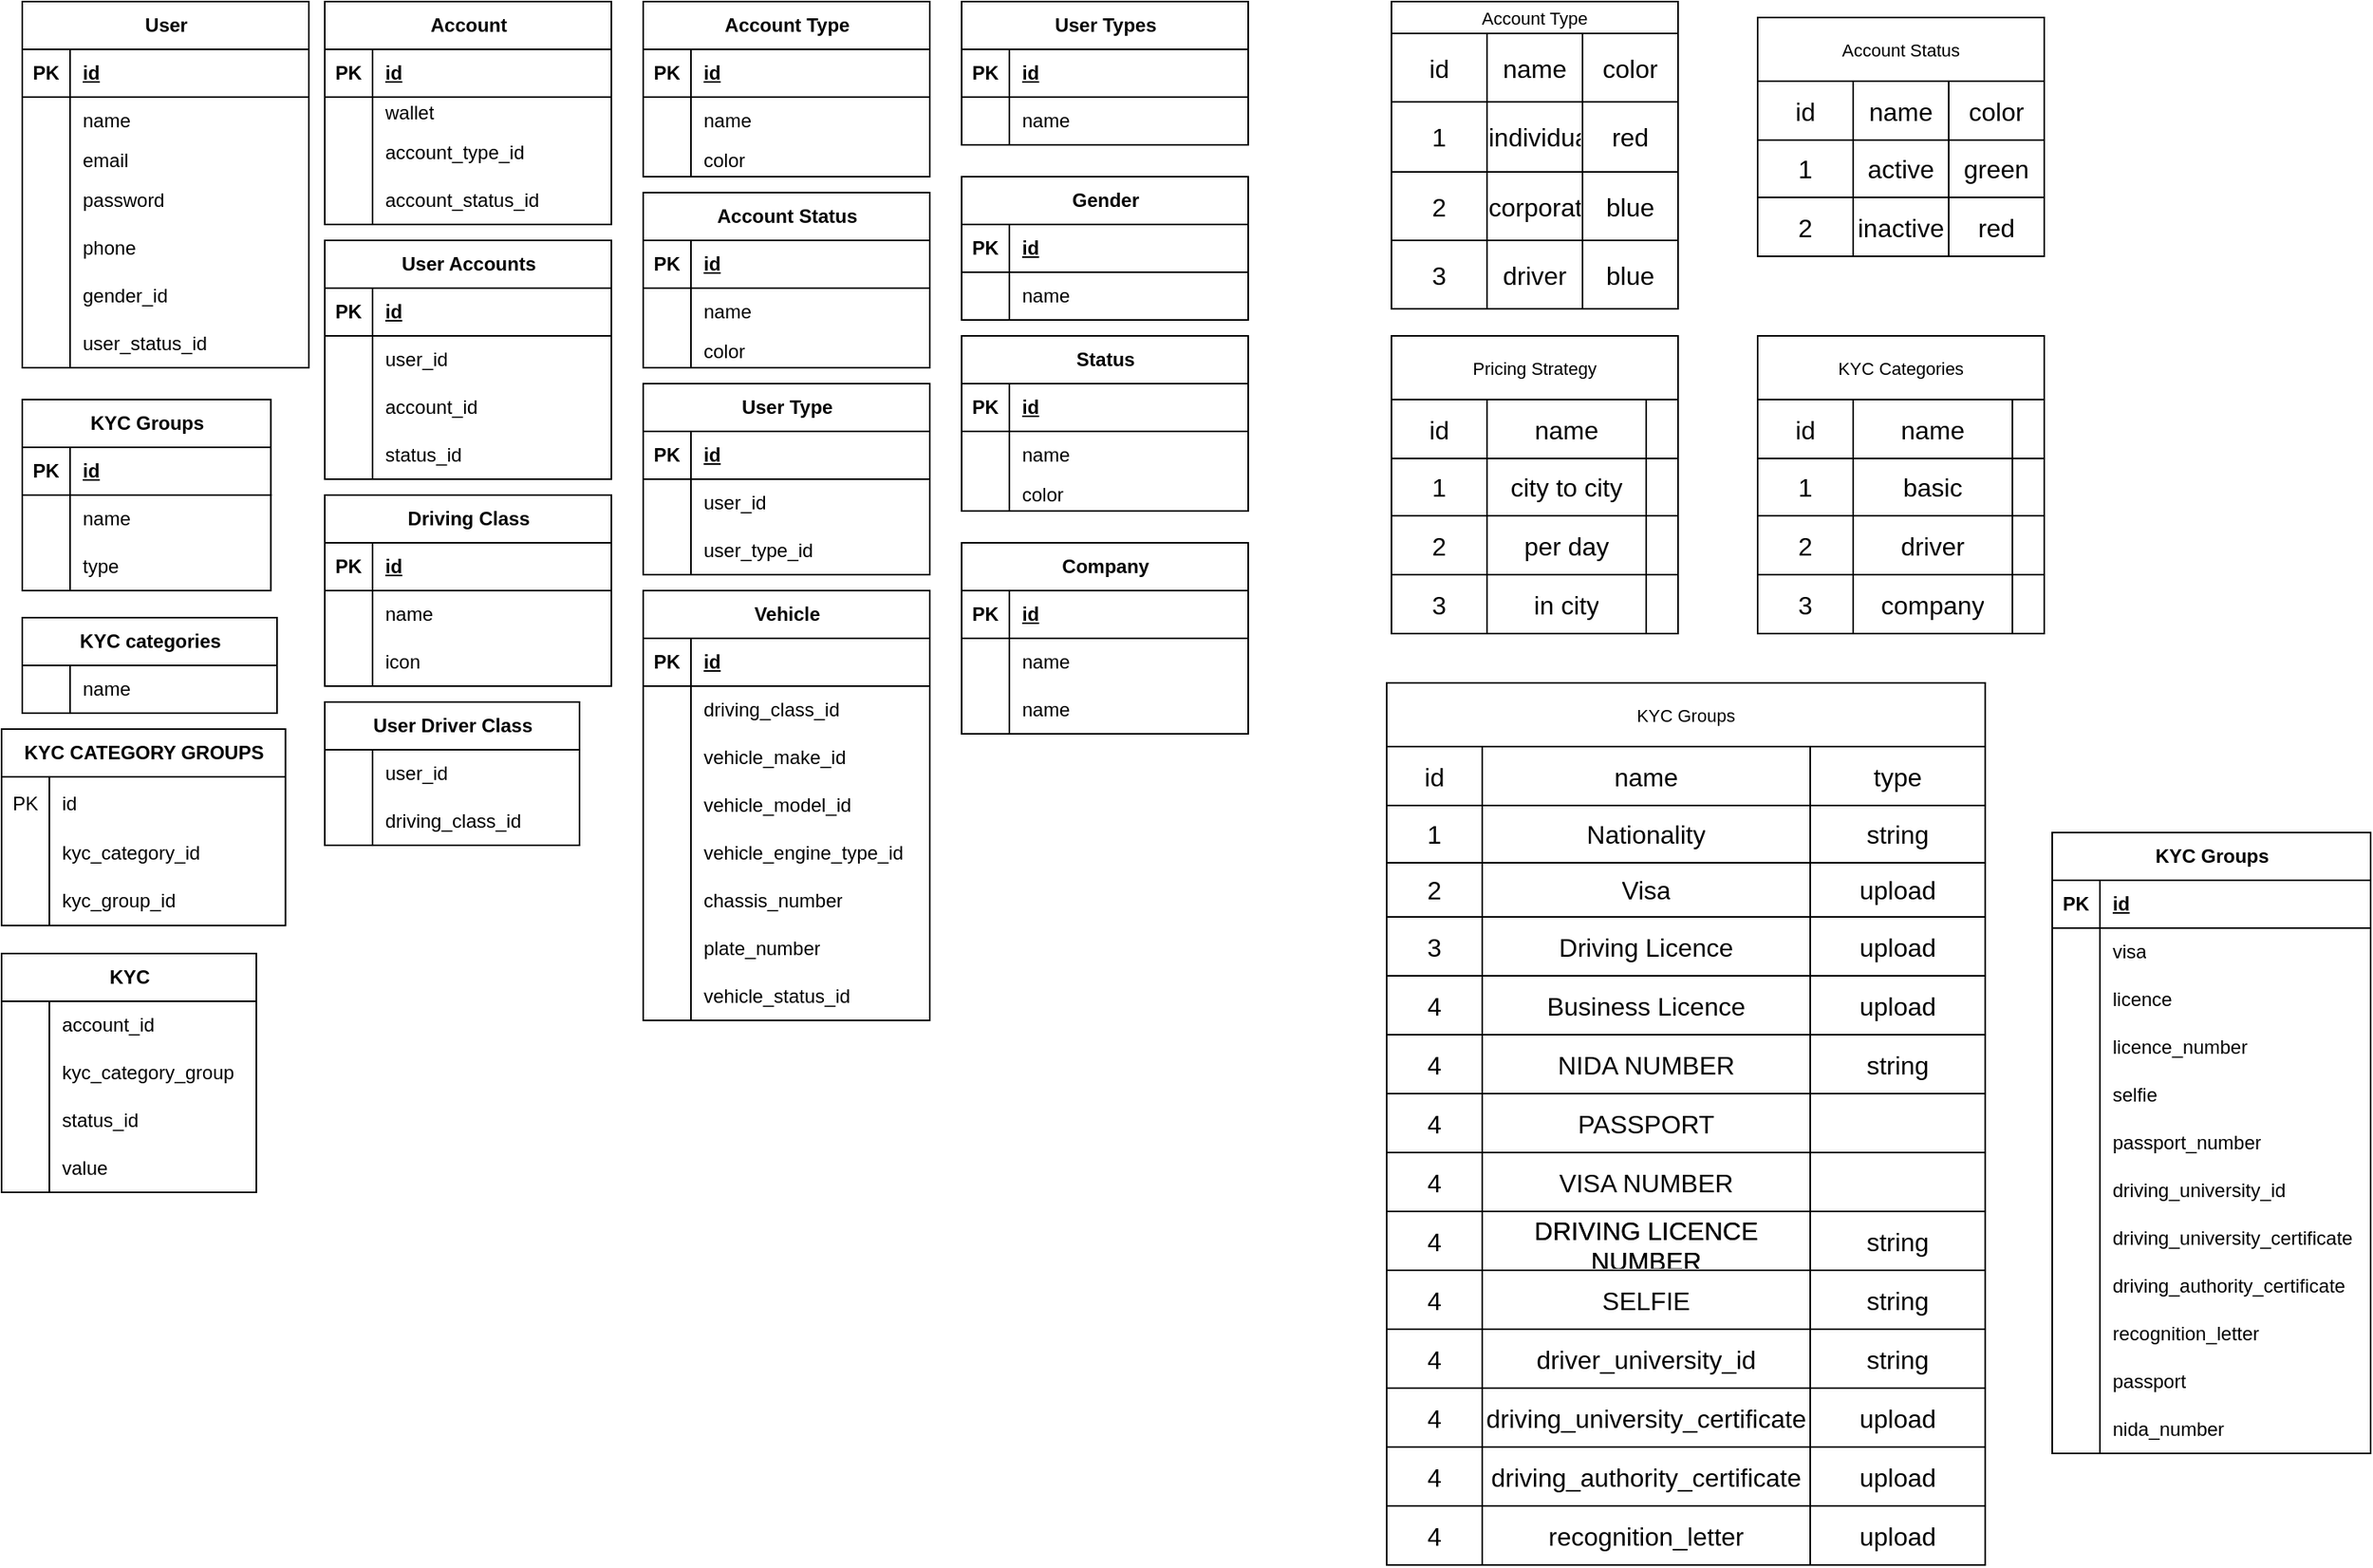 <mxfile version="22.1.1" type="github">
  <diagram name="Page-1" id="AEctrJFaXC7pFYF7maNs">
    <mxGraphModel dx="984" dy="574" grid="0" gridSize="10" guides="1" tooltips="1" connect="1" arrows="1" fold="1" page="1" pageScale="1" pageWidth="850" pageHeight="1100" math="0" shadow="0">
      <root>
        <mxCell id="0" />
        <mxCell id="1" parent="0" />
        <mxCell id="b7G22ODY5oYkcdgckW1p-1" value="User" style="shape=table;startSize=30;container=1;collapsible=1;childLayout=tableLayout;fixedRows=1;rowLines=0;fontStyle=1;align=center;resizeLast=1;html=1;" parent="1" vertex="1">
          <mxGeometry x="30" y="20" width="180" height="230" as="geometry" />
        </mxCell>
        <mxCell id="b7G22ODY5oYkcdgckW1p-2" value="" style="shape=tableRow;horizontal=0;startSize=0;swimlaneHead=0;swimlaneBody=0;fillColor=none;collapsible=0;dropTarget=0;points=[[0,0.5],[1,0.5]];portConstraint=eastwest;top=0;left=0;right=0;bottom=1;" parent="b7G22ODY5oYkcdgckW1p-1" vertex="1">
          <mxGeometry y="30" width="180" height="30" as="geometry" />
        </mxCell>
        <mxCell id="b7G22ODY5oYkcdgckW1p-3" value="PK" style="shape=partialRectangle;connectable=0;fillColor=none;top=0;left=0;bottom=0;right=0;fontStyle=1;overflow=hidden;whiteSpace=wrap;html=1;" parent="b7G22ODY5oYkcdgckW1p-2" vertex="1">
          <mxGeometry width="30" height="30" as="geometry">
            <mxRectangle width="30" height="30" as="alternateBounds" />
          </mxGeometry>
        </mxCell>
        <mxCell id="b7G22ODY5oYkcdgckW1p-4" value="id" style="shape=partialRectangle;connectable=0;fillColor=none;top=0;left=0;bottom=0;right=0;align=left;spacingLeft=6;fontStyle=5;overflow=hidden;whiteSpace=wrap;html=1;" parent="b7G22ODY5oYkcdgckW1p-2" vertex="1">
          <mxGeometry x="30" width="150" height="30" as="geometry">
            <mxRectangle width="150" height="30" as="alternateBounds" />
          </mxGeometry>
        </mxCell>
        <mxCell id="b7G22ODY5oYkcdgckW1p-5" value="" style="shape=tableRow;horizontal=0;startSize=0;swimlaneHead=0;swimlaneBody=0;fillColor=none;collapsible=0;dropTarget=0;points=[[0,0.5],[1,0.5]];portConstraint=eastwest;top=0;left=0;right=0;bottom=0;" parent="b7G22ODY5oYkcdgckW1p-1" vertex="1">
          <mxGeometry y="60" width="180" height="30" as="geometry" />
        </mxCell>
        <mxCell id="b7G22ODY5oYkcdgckW1p-6" value="" style="shape=partialRectangle;connectable=0;fillColor=none;top=0;left=0;bottom=0;right=0;editable=1;overflow=hidden;whiteSpace=wrap;html=1;" parent="b7G22ODY5oYkcdgckW1p-5" vertex="1">
          <mxGeometry width="30" height="30" as="geometry">
            <mxRectangle width="30" height="30" as="alternateBounds" />
          </mxGeometry>
        </mxCell>
        <mxCell id="b7G22ODY5oYkcdgckW1p-7" value="name" style="shape=partialRectangle;connectable=0;fillColor=none;top=0;left=0;bottom=0;right=0;align=left;spacingLeft=6;overflow=hidden;whiteSpace=wrap;html=1;" parent="b7G22ODY5oYkcdgckW1p-5" vertex="1">
          <mxGeometry x="30" width="150" height="30" as="geometry">
            <mxRectangle width="150" height="30" as="alternateBounds" />
          </mxGeometry>
        </mxCell>
        <mxCell id="b7G22ODY5oYkcdgckW1p-8" value="" style="shape=tableRow;horizontal=0;startSize=0;swimlaneHead=0;swimlaneBody=0;fillColor=none;collapsible=0;dropTarget=0;points=[[0,0.5],[1,0.5]];portConstraint=eastwest;top=0;left=0;right=0;bottom=0;" parent="b7G22ODY5oYkcdgckW1p-1" vertex="1">
          <mxGeometry y="90" width="180" height="20" as="geometry" />
        </mxCell>
        <mxCell id="b7G22ODY5oYkcdgckW1p-9" value="" style="shape=partialRectangle;connectable=0;fillColor=none;top=0;left=0;bottom=0;right=0;editable=1;overflow=hidden;whiteSpace=wrap;html=1;" parent="b7G22ODY5oYkcdgckW1p-8" vertex="1">
          <mxGeometry width="30" height="20" as="geometry">
            <mxRectangle width="30" height="20" as="alternateBounds" />
          </mxGeometry>
        </mxCell>
        <mxCell id="b7G22ODY5oYkcdgckW1p-10" value="email" style="shape=partialRectangle;connectable=0;fillColor=none;top=0;left=0;bottom=0;right=0;align=left;spacingLeft=6;overflow=hidden;whiteSpace=wrap;html=1;" parent="b7G22ODY5oYkcdgckW1p-8" vertex="1">
          <mxGeometry x="30" width="150" height="20" as="geometry">
            <mxRectangle width="150" height="20" as="alternateBounds" />
          </mxGeometry>
        </mxCell>
        <mxCell id="b7G22ODY5oYkcdgckW1p-11" value="" style="shape=tableRow;horizontal=0;startSize=0;swimlaneHead=0;swimlaneBody=0;fillColor=none;collapsible=0;dropTarget=0;points=[[0,0.5],[1,0.5]];portConstraint=eastwest;top=0;left=0;right=0;bottom=0;" parent="b7G22ODY5oYkcdgckW1p-1" vertex="1">
          <mxGeometry y="110" width="180" height="30" as="geometry" />
        </mxCell>
        <mxCell id="b7G22ODY5oYkcdgckW1p-12" value="" style="shape=partialRectangle;connectable=0;fillColor=none;top=0;left=0;bottom=0;right=0;editable=1;overflow=hidden;whiteSpace=wrap;html=1;" parent="b7G22ODY5oYkcdgckW1p-11" vertex="1">
          <mxGeometry width="30" height="30" as="geometry">
            <mxRectangle width="30" height="30" as="alternateBounds" />
          </mxGeometry>
        </mxCell>
        <mxCell id="b7G22ODY5oYkcdgckW1p-13" value="password" style="shape=partialRectangle;connectable=0;fillColor=none;top=0;left=0;bottom=0;right=0;align=left;spacingLeft=6;overflow=hidden;whiteSpace=wrap;html=1;" parent="b7G22ODY5oYkcdgckW1p-11" vertex="1">
          <mxGeometry x="30" width="150" height="30" as="geometry">
            <mxRectangle width="150" height="30" as="alternateBounds" />
          </mxGeometry>
        </mxCell>
        <mxCell id="b7G22ODY5oYkcdgckW1p-14" value="" style="shape=tableRow;horizontal=0;startSize=0;swimlaneHead=0;swimlaneBody=0;fillColor=none;collapsible=0;dropTarget=0;points=[[0,0.5],[1,0.5]];portConstraint=eastwest;top=0;left=0;right=0;bottom=0;" parent="b7G22ODY5oYkcdgckW1p-1" vertex="1">
          <mxGeometry y="140" width="180" height="30" as="geometry" />
        </mxCell>
        <mxCell id="b7G22ODY5oYkcdgckW1p-15" value="" style="shape=partialRectangle;connectable=0;fillColor=none;top=0;left=0;bottom=0;right=0;editable=1;overflow=hidden;whiteSpace=wrap;html=1;" parent="b7G22ODY5oYkcdgckW1p-14" vertex="1">
          <mxGeometry width="30" height="30" as="geometry">
            <mxRectangle width="30" height="30" as="alternateBounds" />
          </mxGeometry>
        </mxCell>
        <mxCell id="b7G22ODY5oYkcdgckW1p-16" value="phone" style="shape=partialRectangle;connectable=0;fillColor=none;top=0;left=0;bottom=0;right=0;align=left;spacingLeft=6;overflow=hidden;whiteSpace=wrap;html=1;" parent="b7G22ODY5oYkcdgckW1p-14" vertex="1">
          <mxGeometry x="30" width="150" height="30" as="geometry">
            <mxRectangle width="150" height="30" as="alternateBounds" />
          </mxGeometry>
        </mxCell>
        <mxCell id="b7G22ODY5oYkcdgckW1p-17" value="" style="shape=tableRow;horizontal=0;startSize=0;swimlaneHead=0;swimlaneBody=0;fillColor=none;collapsible=0;dropTarget=0;points=[[0,0.5],[1,0.5]];portConstraint=eastwest;top=0;left=0;right=0;bottom=0;" parent="b7G22ODY5oYkcdgckW1p-1" vertex="1">
          <mxGeometry y="170" width="180" height="30" as="geometry" />
        </mxCell>
        <mxCell id="b7G22ODY5oYkcdgckW1p-18" value="" style="shape=partialRectangle;connectable=0;fillColor=none;top=0;left=0;bottom=0;right=0;editable=1;overflow=hidden;whiteSpace=wrap;html=1;" parent="b7G22ODY5oYkcdgckW1p-17" vertex="1">
          <mxGeometry width="30" height="30" as="geometry">
            <mxRectangle width="30" height="30" as="alternateBounds" />
          </mxGeometry>
        </mxCell>
        <mxCell id="b7G22ODY5oYkcdgckW1p-19" value="gender_id" style="shape=partialRectangle;connectable=0;fillColor=none;top=0;left=0;bottom=0;right=0;align=left;spacingLeft=6;overflow=hidden;whiteSpace=wrap;html=1;" parent="b7G22ODY5oYkcdgckW1p-17" vertex="1">
          <mxGeometry x="30" width="150" height="30" as="geometry">
            <mxRectangle width="150" height="30" as="alternateBounds" />
          </mxGeometry>
        </mxCell>
        <mxCell id="b7G22ODY5oYkcdgckW1p-365" value="" style="shape=tableRow;horizontal=0;startSize=0;swimlaneHead=0;swimlaneBody=0;fillColor=none;collapsible=0;dropTarget=0;points=[[0,0.5],[1,0.5]];portConstraint=eastwest;top=0;left=0;right=0;bottom=0;" parent="b7G22ODY5oYkcdgckW1p-1" vertex="1">
          <mxGeometry y="200" width="180" height="30" as="geometry" />
        </mxCell>
        <mxCell id="b7G22ODY5oYkcdgckW1p-366" value="" style="shape=partialRectangle;connectable=0;fillColor=none;top=0;left=0;bottom=0;right=0;editable=1;overflow=hidden;whiteSpace=wrap;html=1;" parent="b7G22ODY5oYkcdgckW1p-365" vertex="1">
          <mxGeometry width="30" height="30" as="geometry">
            <mxRectangle width="30" height="30" as="alternateBounds" />
          </mxGeometry>
        </mxCell>
        <mxCell id="b7G22ODY5oYkcdgckW1p-367" value="user_status_id" style="shape=partialRectangle;connectable=0;fillColor=none;top=0;left=0;bottom=0;right=0;align=left;spacingLeft=6;overflow=hidden;whiteSpace=wrap;html=1;" parent="b7G22ODY5oYkcdgckW1p-365" vertex="1">
          <mxGeometry x="30" width="150" height="30" as="geometry">
            <mxRectangle width="150" height="30" as="alternateBounds" />
          </mxGeometry>
        </mxCell>
        <mxCell id="b7G22ODY5oYkcdgckW1p-20" value="Account" style="shape=table;startSize=30;container=1;collapsible=1;childLayout=tableLayout;fixedRows=1;rowLines=0;fontStyle=1;align=center;resizeLast=1;html=1;" parent="1" vertex="1">
          <mxGeometry x="220" y="20" width="180" height="140" as="geometry" />
        </mxCell>
        <mxCell id="b7G22ODY5oYkcdgckW1p-21" value="" style="shape=tableRow;horizontal=0;startSize=0;swimlaneHead=0;swimlaneBody=0;fillColor=none;collapsible=0;dropTarget=0;points=[[0,0.5],[1,0.5]];portConstraint=eastwest;top=0;left=0;right=0;bottom=1;" parent="b7G22ODY5oYkcdgckW1p-20" vertex="1">
          <mxGeometry y="30" width="180" height="30" as="geometry" />
        </mxCell>
        <mxCell id="b7G22ODY5oYkcdgckW1p-22" value="PK" style="shape=partialRectangle;connectable=0;fillColor=none;top=0;left=0;bottom=0;right=0;fontStyle=1;overflow=hidden;whiteSpace=wrap;html=1;" parent="b7G22ODY5oYkcdgckW1p-21" vertex="1">
          <mxGeometry width="30" height="30" as="geometry">
            <mxRectangle width="30" height="30" as="alternateBounds" />
          </mxGeometry>
        </mxCell>
        <mxCell id="b7G22ODY5oYkcdgckW1p-23" value="id" style="shape=partialRectangle;connectable=0;fillColor=none;top=0;left=0;bottom=0;right=0;align=left;spacingLeft=6;fontStyle=5;overflow=hidden;whiteSpace=wrap;html=1;" parent="b7G22ODY5oYkcdgckW1p-21" vertex="1">
          <mxGeometry x="30" width="150" height="30" as="geometry">
            <mxRectangle width="150" height="30" as="alternateBounds" />
          </mxGeometry>
        </mxCell>
        <mxCell id="b7G22ODY5oYkcdgckW1p-27" value="" style="shape=tableRow;horizontal=0;startSize=0;swimlaneHead=0;swimlaneBody=0;fillColor=none;collapsible=0;dropTarget=0;points=[[0,0.5],[1,0.5]];portConstraint=eastwest;top=0;left=0;right=0;bottom=0;" parent="b7G22ODY5oYkcdgckW1p-20" vertex="1">
          <mxGeometry y="60" width="180" height="20" as="geometry" />
        </mxCell>
        <mxCell id="b7G22ODY5oYkcdgckW1p-28" value="" style="shape=partialRectangle;connectable=0;fillColor=none;top=0;left=0;bottom=0;right=0;editable=1;overflow=hidden;whiteSpace=wrap;html=1;" parent="b7G22ODY5oYkcdgckW1p-27" vertex="1">
          <mxGeometry width="30" height="20" as="geometry">
            <mxRectangle width="30" height="20" as="alternateBounds" />
          </mxGeometry>
        </mxCell>
        <mxCell id="b7G22ODY5oYkcdgckW1p-29" value="wallet" style="shape=partialRectangle;connectable=0;fillColor=none;top=0;left=0;bottom=0;right=0;align=left;spacingLeft=6;overflow=hidden;whiteSpace=wrap;html=1;" parent="b7G22ODY5oYkcdgckW1p-27" vertex="1">
          <mxGeometry x="30" width="150" height="20" as="geometry">
            <mxRectangle width="150" height="20" as="alternateBounds" />
          </mxGeometry>
        </mxCell>
        <mxCell id="b7G22ODY5oYkcdgckW1p-30" value="" style="shape=tableRow;horizontal=0;startSize=0;swimlaneHead=0;swimlaneBody=0;fillColor=none;collapsible=0;dropTarget=0;points=[[0,0.5],[1,0.5]];portConstraint=eastwest;top=0;left=0;right=0;bottom=0;" parent="b7G22ODY5oYkcdgckW1p-20" vertex="1">
          <mxGeometry y="80" width="180" height="30" as="geometry" />
        </mxCell>
        <mxCell id="b7G22ODY5oYkcdgckW1p-31" value="" style="shape=partialRectangle;connectable=0;fillColor=none;top=0;left=0;bottom=0;right=0;editable=1;overflow=hidden;whiteSpace=wrap;html=1;" parent="b7G22ODY5oYkcdgckW1p-30" vertex="1">
          <mxGeometry width="30" height="30" as="geometry">
            <mxRectangle width="30" height="30" as="alternateBounds" />
          </mxGeometry>
        </mxCell>
        <mxCell id="b7G22ODY5oYkcdgckW1p-32" value="account_type_id" style="shape=partialRectangle;connectable=0;fillColor=none;top=0;left=0;bottom=0;right=0;align=left;spacingLeft=6;overflow=hidden;whiteSpace=wrap;html=1;" parent="b7G22ODY5oYkcdgckW1p-30" vertex="1">
          <mxGeometry x="30" width="150" height="30" as="geometry">
            <mxRectangle width="150" height="30" as="alternateBounds" />
          </mxGeometry>
        </mxCell>
        <mxCell id="b7G22ODY5oYkcdgckW1p-33" value="" style="shape=tableRow;horizontal=0;startSize=0;swimlaneHead=0;swimlaneBody=0;fillColor=none;collapsible=0;dropTarget=0;points=[[0,0.5],[1,0.5]];portConstraint=eastwest;top=0;left=0;right=0;bottom=0;" parent="b7G22ODY5oYkcdgckW1p-20" vertex="1">
          <mxGeometry y="110" width="180" height="30" as="geometry" />
        </mxCell>
        <mxCell id="b7G22ODY5oYkcdgckW1p-34" value="" style="shape=partialRectangle;connectable=0;fillColor=none;top=0;left=0;bottom=0;right=0;editable=1;overflow=hidden;whiteSpace=wrap;html=1;" parent="b7G22ODY5oYkcdgckW1p-33" vertex="1">
          <mxGeometry width="30" height="30" as="geometry">
            <mxRectangle width="30" height="30" as="alternateBounds" />
          </mxGeometry>
        </mxCell>
        <mxCell id="b7G22ODY5oYkcdgckW1p-35" value="account_status_id" style="shape=partialRectangle;connectable=0;fillColor=none;top=0;left=0;bottom=0;right=0;align=left;spacingLeft=6;overflow=hidden;whiteSpace=wrap;html=1;" parent="b7G22ODY5oYkcdgckW1p-33" vertex="1">
          <mxGeometry x="30" width="150" height="30" as="geometry">
            <mxRectangle width="150" height="30" as="alternateBounds" />
          </mxGeometry>
        </mxCell>
        <mxCell id="b7G22ODY5oYkcdgckW1p-39" value="KYC Groups" style="shape=table;startSize=30;container=1;collapsible=1;childLayout=tableLayout;fixedRows=1;rowLines=0;fontStyle=1;align=center;resizeLast=1;html=1;" parent="1" vertex="1">
          <mxGeometry x="30" y="270" width="156.136" height="120" as="geometry" />
        </mxCell>
        <mxCell id="b7G22ODY5oYkcdgckW1p-40" value="" style="shape=tableRow;horizontal=0;startSize=0;swimlaneHead=0;swimlaneBody=0;fillColor=none;collapsible=0;dropTarget=0;points=[[0,0.5],[1,0.5]];portConstraint=eastwest;top=0;left=0;right=0;bottom=1;" parent="b7G22ODY5oYkcdgckW1p-39" vertex="1">
          <mxGeometry y="30" width="156.136" height="30" as="geometry" />
        </mxCell>
        <mxCell id="b7G22ODY5oYkcdgckW1p-41" value="PK" style="shape=partialRectangle;connectable=0;fillColor=none;top=0;left=0;bottom=0;right=0;fontStyle=1;overflow=hidden;whiteSpace=wrap;html=1;" parent="b7G22ODY5oYkcdgckW1p-40" vertex="1">
          <mxGeometry width="30" height="30" as="geometry">
            <mxRectangle width="30" height="30" as="alternateBounds" />
          </mxGeometry>
        </mxCell>
        <mxCell id="b7G22ODY5oYkcdgckW1p-42" value="id" style="shape=partialRectangle;connectable=0;fillColor=none;top=0;left=0;bottom=0;right=0;align=left;spacingLeft=6;fontStyle=5;overflow=hidden;whiteSpace=wrap;html=1;" parent="b7G22ODY5oYkcdgckW1p-40" vertex="1">
          <mxGeometry x="30" width="126.136" height="30" as="geometry">
            <mxRectangle width="126.136" height="30" as="alternateBounds" />
          </mxGeometry>
        </mxCell>
        <mxCell id="b7G22ODY5oYkcdgckW1p-52" value="" style="shape=tableRow;horizontal=0;startSize=0;swimlaneHead=0;swimlaneBody=0;fillColor=none;collapsible=0;dropTarget=0;points=[[0,0.5],[1,0.5]];portConstraint=eastwest;top=0;left=0;right=0;bottom=0;" parent="b7G22ODY5oYkcdgckW1p-39" vertex="1">
          <mxGeometry y="60" width="156.136" height="30" as="geometry" />
        </mxCell>
        <mxCell id="b7G22ODY5oYkcdgckW1p-53" value="" style="shape=partialRectangle;connectable=0;fillColor=none;top=0;left=0;bottom=0;right=0;editable=1;overflow=hidden;whiteSpace=wrap;html=1;" parent="b7G22ODY5oYkcdgckW1p-52" vertex="1">
          <mxGeometry width="30" height="30" as="geometry">
            <mxRectangle width="30" height="30" as="alternateBounds" />
          </mxGeometry>
        </mxCell>
        <mxCell id="b7G22ODY5oYkcdgckW1p-54" value="name" style="shape=partialRectangle;connectable=0;fillColor=none;top=0;left=0;bottom=0;right=0;align=left;spacingLeft=6;overflow=hidden;whiteSpace=wrap;html=1;" parent="b7G22ODY5oYkcdgckW1p-52" vertex="1">
          <mxGeometry x="30" width="126.136" height="30" as="geometry">
            <mxRectangle width="126.136" height="30" as="alternateBounds" />
          </mxGeometry>
        </mxCell>
        <mxCell id="b7G22ODY5oYkcdgckW1p-55" value="" style="shape=tableRow;horizontal=0;startSize=0;swimlaneHead=0;swimlaneBody=0;fillColor=none;collapsible=0;dropTarget=0;points=[[0,0.5],[1,0.5]];portConstraint=eastwest;top=0;left=0;right=0;bottom=0;" parent="b7G22ODY5oYkcdgckW1p-39" vertex="1">
          <mxGeometry y="90" width="156.136" height="30" as="geometry" />
        </mxCell>
        <mxCell id="b7G22ODY5oYkcdgckW1p-56" value="" style="shape=partialRectangle;connectable=0;fillColor=none;top=0;left=0;bottom=0;right=0;editable=1;overflow=hidden;whiteSpace=wrap;html=1;" parent="b7G22ODY5oYkcdgckW1p-55" vertex="1">
          <mxGeometry width="30" height="30" as="geometry">
            <mxRectangle width="30" height="30" as="alternateBounds" />
          </mxGeometry>
        </mxCell>
        <mxCell id="b7G22ODY5oYkcdgckW1p-57" value="type" style="shape=partialRectangle;connectable=0;fillColor=none;top=0;left=0;bottom=0;right=0;align=left;spacingLeft=6;overflow=hidden;whiteSpace=wrap;html=1;" parent="b7G22ODY5oYkcdgckW1p-55" vertex="1">
          <mxGeometry x="30" width="126.136" height="30" as="geometry">
            <mxRectangle width="126.136" height="30" as="alternateBounds" />
          </mxGeometry>
        </mxCell>
        <mxCell id="b7G22ODY5oYkcdgckW1p-58" value="Account Type" style="shape=table;startSize=30;container=1;collapsible=1;childLayout=tableLayout;fixedRows=1;rowLines=0;fontStyle=1;align=center;resizeLast=1;html=1;" parent="1" vertex="1">
          <mxGeometry x="420" y="20" width="180" height="110" as="geometry" />
        </mxCell>
        <mxCell id="b7G22ODY5oYkcdgckW1p-59" value="" style="shape=tableRow;horizontal=0;startSize=0;swimlaneHead=0;swimlaneBody=0;fillColor=none;collapsible=0;dropTarget=0;points=[[0,0.5],[1,0.5]];portConstraint=eastwest;top=0;left=0;right=0;bottom=1;" parent="b7G22ODY5oYkcdgckW1p-58" vertex="1">
          <mxGeometry y="30" width="180" height="30" as="geometry" />
        </mxCell>
        <mxCell id="b7G22ODY5oYkcdgckW1p-60" value="PK" style="shape=partialRectangle;connectable=0;fillColor=none;top=0;left=0;bottom=0;right=0;fontStyle=1;overflow=hidden;whiteSpace=wrap;html=1;" parent="b7G22ODY5oYkcdgckW1p-59" vertex="1">
          <mxGeometry width="30" height="30" as="geometry">
            <mxRectangle width="30" height="30" as="alternateBounds" />
          </mxGeometry>
        </mxCell>
        <mxCell id="b7G22ODY5oYkcdgckW1p-61" value="id" style="shape=partialRectangle;connectable=0;fillColor=none;top=0;left=0;bottom=0;right=0;align=left;spacingLeft=6;fontStyle=5;overflow=hidden;whiteSpace=wrap;html=1;" parent="b7G22ODY5oYkcdgckW1p-59" vertex="1">
          <mxGeometry x="30" width="150" height="30" as="geometry">
            <mxRectangle width="150" height="30" as="alternateBounds" />
          </mxGeometry>
        </mxCell>
        <mxCell id="b7G22ODY5oYkcdgckW1p-62" value="" style="shape=tableRow;horizontal=0;startSize=0;swimlaneHead=0;swimlaneBody=0;fillColor=none;collapsible=0;dropTarget=0;points=[[0,0.5],[1,0.5]];portConstraint=eastwest;top=0;left=0;right=0;bottom=0;" parent="b7G22ODY5oYkcdgckW1p-58" vertex="1">
          <mxGeometry y="60" width="180" height="30" as="geometry" />
        </mxCell>
        <mxCell id="b7G22ODY5oYkcdgckW1p-63" value="" style="shape=partialRectangle;connectable=0;fillColor=none;top=0;left=0;bottom=0;right=0;editable=1;overflow=hidden;whiteSpace=wrap;html=1;" parent="b7G22ODY5oYkcdgckW1p-62" vertex="1">
          <mxGeometry width="30" height="30" as="geometry">
            <mxRectangle width="30" height="30" as="alternateBounds" />
          </mxGeometry>
        </mxCell>
        <mxCell id="b7G22ODY5oYkcdgckW1p-64" value="name" style="shape=partialRectangle;connectable=0;fillColor=none;top=0;left=0;bottom=0;right=0;align=left;spacingLeft=6;overflow=hidden;whiteSpace=wrap;html=1;" parent="b7G22ODY5oYkcdgckW1p-62" vertex="1">
          <mxGeometry x="30" width="150" height="30" as="geometry">
            <mxRectangle width="150" height="30" as="alternateBounds" />
          </mxGeometry>
        </mxCell>
        <mxCell id="b7G22ODY5oYkcdgckW1p-65" value="" style="shape=tableRow;horizontal=0;startSize=0;swimlaneHead=0;swimlaneBody=0;fillColor=none;collapsible=0;dropTarget=0;points=[[0,0.5],[1,0.5]];portConstraint=eastwest;top=0;left=0;right=0;bottom=0;" parent="b7G22ODY5oYkcdgckW1p-58" vertex="1">
          <mxGeometry y="90" width="180" height="20" as="geometry" />
        </mxCell>
        <mxCell id="b7G22ODY5oYkcdgckW1p-66" value="" style="shape=partialRectangle;connectable=0;fillColor=none;top=0;left=0;bottom=0;right=0;editable=1;overflow=hidden;whiteSpace=wrap;html=1;" parent="b7G22ODY5oYkcdgckW1p-65" vertex="1">
          <mxGeometry width="30" height="20" as="geometry">
            <mxRectangle width="30" height="20" as="alternateBounds" />
          </mxGeometry>
        </mxCell>
        <mxCell id="b7G22ODY5oYkcdgckW1p-67" value="color" style="shape=partialRectangle;connectable=0;fillColor=none;top=0;left=0;bottom=0;right=0;align=left;spacingLeft=6;overflow=hidden;whiteSpace=wrap;html=1;" parent="b7G22ODY5oYkcdgckW1p-65" vertex="1">
          <mxGeometry x="30" width="150" height="20" as="geometry">
            <mxRectangle width="150" height="20" as="alternateBounds" />
          </mxGeometry>
        </mxCell>
        <mxCell id="b7G22ODY5oYkcdgckW1p-84" value="Account Type" style="shape=table;startSize=20;container=1;collapsible=0;childLayout=tableLayout;strokeColor=default;fontSize=11;" parent="1" vertex="1">
          <mxGeometry x="890" y="20" width="180" height="193" as="geometry" />
        </mxCell>
        <mxCell id="b7G22ODY5oYkcdgckW1p-85" value="" style="shape=tableRow;horizontal=0;startSize=0;swimlaneHead=0;swimlaneBody=0;strokeColor=inherit;top=0;left=0;bottom=0;right=0;collapsible=0;dropTarget=0;fillColor=none;points=[[0,0.5],[1,0.5]];portConstraint=eastwest;fontSize=16;" parent="b7G22ODY5oYkcdgckW1p-84" vertex="1">
          <mxGeometry y="20" width="180" height="43" as="geometry" />
        </mxCell>
        <mxCell id="b7G22ODY5oYkcdgckW1p-86" value="id" style="shape=partialRectangle;html=1;whiteSpace=wrap;connectable=0;strokeColor=inherit;overflow=hidden;fillColor=none;top=0;left=0;bottom=0;right=0;pointerEvents=1;fontSize=16;" parent="b7G22ODY5oYkcdgckW1p-85" vertex="1">
          <mxGeometry width="60" height="43" as="geometry">
            <mxRectangle width="60" height="43" as="alternateBounds" />
          </mxGeometry>
        </mxCell>
        <mxCell id="b7G22ODY5oYkcdgckW1p-87" value="name" style="shape=partialRectangle;html=1;whiteSpace=wrap;connectable=0;strokeColor=inherit;overflow=hidden;fillColor=none;top=0;left=0;bottom=0;right=0;pointerEvents=1;fontSize=16;" parent="b7G22ODY5oYkcdgckW1p-85" vertex="1">
          <mxGeometry x="60" width="60" height="43" as="geometry">
            <mxRectangle width="60" height="43" as="alternateBounds" />
          </mxGeometry>
        </mxCell>
        <mxCell id="b7G22ODY5oYkcdgckW1p-88" value="color" style="shape=partialRectangle;html=1;whiteSpace=wrap;connectable=0;strokeColor=inherit;overflow=hidden;fillColor=none;top=0;left=0;bottom=0;right=0;pointerEvents=1;fontSize=16;" parent="b7G22ODY5oYkcdgckW1p-85" vertex="1">
          <mxGeometry x="120" width="60" height="43" as="geometry">
            <mxRectangle width="60" height="43" as="alternateBounds" />
          </mxGeometry>
        </mxCell>
        <mxCell id="b7G22ODY5oYkcdgckW1p-89" value="" style="shape=tableRow;horizontal=0;startSize=0;swimlaneHead=0;swimlaneBody=0;strokeColor=inherit;top=0;left=0;bottom=0;right=0;collapsible=0;dropTarget=0;fillColor=none;points=[[0,0.5],[1,0.5]];portConstraint=eastwest;fontSize=16;" parent="b7G22ODY5oYkcdgckW1p-84" vertex="1">
          <mxGeometry y="63" width="180" height="44" as="geometry" />
        </mxCell>
        <mxCell id="b7G22ODY5oYkcdgckW1p-90" value="1" style="shape=partialRectangle;html=1;whiteSpace=wrap;connectable=0;strokeColor=inherit;overflow=hidden;fillColor=none;top=0;left=0;bottom=0;right=0;pointerEvents=1;fontSize=16;" parent="b7G22ODY5oYkcdgckW1p-89" vertex="1">
          <mxGeometry width="60" height="44" as="geometry">
            <mxRectangle width="60" height="44" as="alternateBounds" />
          </mxGeometry>
        </mxCell>
        <mxCell id="b7G22ODY5oYkcdgckW1p-91" value="individual" style="shape=partialRectangle;html=1;whiteSpace=wrap;connectable=0;strokeColor=inherit;overflow=hidden;fillColor=none;top=0;left=0;bottom=0;right=0;pointerEvents=1;fontSize=16;" parent="b7G22ODY5oYkcdgckW1p-89" vertex="1">
          <mxGeometry x="60" width="60" height="44" as="geometry">
            <mxRectangle width="60" height="44" as="alternateBounds" />
          </mxGeometry>
        </mxCell>
        <mxCell id="b7G22ODY5oYkcdgckW1p-92" value="red" style="shape=partialRectangle;html=1;whiteSpace=wrap;connectable=0;strokeColor=inherit;overflow=hidden;fillColor=none;top=0;left=0;bottom=0;right=0;pointerEvents=1;fontSize=16;" parent="b7G22ODY5oYkcdgckW1p-89" vertex="1">
          <mxGeometry x="120" width="60" height="44" as="geometry">
            <mxRectangle width="60" height="44" as="alternateBounds" />
          </mxGeometry>
        </mxCell>
        <mxCell id="b7G22ODY5oYkcdgckW1p-93" value="" style="shape=tableRow;horizontal=0;startSize=0;swimlaneHead=0;swimlaneBody=0;strokeColor=inherit;top=0;left=0;bottom=0;right=0;collapsible=0;dropTarget=0;fillColor=none;points=[[0,0.5],[1,0.5]];portConstraint=eastwest;fontSize=16;" parent="b7G22ODY5oYkcdgckW1p-84" vertex="1">
          <mxGeometry y="107" width="180" height="43" as="geometry" />
        </mxCell>
        <mxCell id="b7G22ODY5oYkcdgckW1p-94" value="2" style="shape=partialRectangle;html=1;whiteSpace=wrap;connectable=0;strokeColor=inherit;overflow=hidden;fillColor=none;top=0;left=0;bottom=0;right=0;pointerEvents=1;fontSize=16;" parent="b7G22ODY5oYkcdgckW1p-93" vertex="1">
          <mxGeometry width="60" height="43" as="geometry">
            <mxRectangle width="60" height="43" as="alternateBounds" />
          </mxGeometry>
        </mxCell>
        <mxCell id="b7G22ODY5oYkcdgckW1p-95" value="corporate" style="shape=partialRectangle;html=1;whiteSpace=wrap;connectable=0;strokeColor=inherit;overflow=hidden;fillColor=none;top=0;left=0;bottom=0;right=0;pointerEvents=1;fontSize=16;" parent="b7G22ODY5oYkcdgckW1p-93" vertex="1">
          <mxGeometry x="60" width="60" height="43" as="geometry">
            <mxRectangle width="60" height="43" as="alternateBounds" />
          </mxGeometry>
        </mxCell>
        <mxCell id="b7G22ODY5oYkcdgckW1p-96" value="blue" style="shape=partialRectangle;html=1;whiteSpace=wrap;connectable=0;strokeColor=inherit;overflow=hidden;fillColor=none;top=0;left=0;bottom=0;right=0;pointerEvents=1;fontSize=16;" parent="b7G22ODY5oYkcdgckW1p-93" vertex="1">
          <mxGeometry x="120" width="60" height="43" as="geometry">
            <mxRectangle width="60" height="43" as="alternateBounds" />
          </mxGeometry>
        </mxCell>
        <mxCell id="b7G22ODY5oYkcdgckW1p-391" value="" style="shape=tableRow;horizontal=0;startSize=0;swimlaneHead=0;swimlaneBody=0;strokeColor=inherit;top=0;left=0;bottom=0;right=0;collapsible=0;dropTarget=0;fillColor=none;points=[[0,0.5],[1,0.5]];portConstraint=eastwest;fontSize=16;" parent="b7G22ODY5oYkcdgckW1p-84" vertex="1">
          <mxGeometry y="150" width="180" height="43" as="geometry" />
        </mxCell>
        <mxCell id="b7G22ODY5oYkcdgckW1p-392" value="3" style="shape=partialRectangle;html=1;whiteSpace=wrap;connectable=0;strokeColor=inherit;overflow=hidden;fillColor=none;top=0;left=0;bottom=0;right=0;pointerEvents=1;fontSize=16;" parent="b7G22ODY5oYkcdgckW1p-391" vertex="1">
          <mxGeometry width="60" height="43" as="geometry">
            <mxRectangle width="60" height="43" as="alternateBounds" />
          </mxGeometry>
        </mxCell>
        <mxCell id="b7G22ODY5oYkcdgckW1p-393" value="driver" style="shape=partialRectangle;html=1;whiteSpace=wrap;connectable=0;strokeColor=inherit;overflow=hidden;fillColor=none;top=0;left=0;bottom=0;right=0;pointerEvents=1;fontSize=16;" parent="b7G22ODY5oYkcdgckW1p-391" vertex="1">
          <mxGeometry x="60" width="60" height="43" as="geometry">
            <mxRectangle width="60" height="43" as="alternateBounds" />
          </mxGeometry>
        </mxCell>
        <mxCell id="b7G22ODY5oYkcdgckW1p-394" value="blue" style="shape=partialRectangle;html=1;whiteSpace=wrap;connectable=0;strokeColor=inherit;overflow=hidden;fillColor=none;top=0;left=0;bottom=0;right=0;pointerEvents=1;fontSize=16;" parent="b7G22ODY5oYkcdgckW1p-391" vertex="1">
          <mxGeometry x="120" width="60" height="43" as="geometry">
            <mxRectangle width="60" height="43" as="alternateBounds" />
          </mxGeometry>
        </mxCell>
        <mxCell id="b7G22ODY5oYkcdgckW1p-97" value="Account Status" style="shape=table;startSize=30;container=1;collapsible=1;childLayout=tableLayout;fixedRows=1;rowLines=0;fontStyle=1;align=center;resizeLast=1;html=1;" parent="1" vertex="1">
          <mxGeometry x="420" y="140" width="180" height="110" as="geometry" />
        </mxCell>
        <mxCell id="b7G22ODY5oYkcdgckW1p-98" value="" style="shape=tableRow;horizontal=0;startSize=0;swimlaneHead=0;swimlaneBody=0;fillColor=none;collapsible=0;dropTarget=0;points=[[0,0.5],[1,0.5]];portConstraint=eastwest;top=0;left=0;right=0;bottom=1;" parent="b7G22ODY5oYkcdgckW1p-97" vertex="1">
          <mxGeometry y="30" width="180" height="30" as="geometry" />
        </mxCell>
        <mxCell id="b7G22ODY5oYkcdgckW1p-99" value="PK" style="shape=partialRectangle;connectable=0;fillColor=none;top=0;left=0;bottom=0;right=0;fontStyle=1;overflow=hidden;whiteSpace=wrap;html=1;" parent="b7G22ODY5oYkcdgckW1p-98" vertex="1">
          <mxGeometry width="30" height="30" as="geometry">
            <mxRectangle width="30" height="30" as="alternateBounds" />
          </mxGeometry>
        </mxCell>
        <mxCell id="b7G22ODY5oYkcdgckW1p-100" value="id" style="shape=partialRectangle;connectable=0;fillColor=none;top=0;left=0;bottom=0;right=0;align=left;spacingLeft=6;fontStyle=5;overflow=hidden;whiteSpace=wrap;html=1;" parent="b7G22ODY5oYkcdgckW1p-98" vertex="1">
          <mxGeometry x="30" width="150" height="30" as="geometry">
            <mxRectangle width="150" height="30" as="alternateBounds" />
          </mxGeometry>
        </mxCell>
        <mxCell id="b7G22ODY5oYkcdgckW1p-101" value="" style="shape=tableRow;horizontal=0;startSize=0;swimlaneHead=0;swimlaneBody=0;fillColor=none;collapsible=0;dropTarget=0;points=[[0,0.5],[1,0.5]];portConstraint=eastwest;top=0;left=0;right=0;bottom=0;" parent="b7G22ODY5oYkcdgckW1p-97" vertex="1">
          <mxGeometry y="60" width="180" height="30" as="geometry" />
        </mxCell>
        <mxCell id="b7G22ODY5oYkcdgckW1p-102" value="" style="shape=partialRectangle;connectable=0;fillColor=none;top=0;left=0;bottom=0;right=0;editable=1;overflow=hidden;whiteSpace=wrap;html=1;" parent="b7G22ODY5oYkcdgckW1p-101" vertex="1">
          <mxGeometry width="30" height="30" as="geometry">
            <mxRectangle width="30" height="30" as="alternateBounds" />
          </mxGeometry>
        </mxCell>
        <mxCell id="b7G22ODY5oYkcdgckW1p-103" value="name" style="shape=partialRectangle;connectable=0;fillColor=none;top=0;left=0;bottom=0;right=0;align=left;spacingLeft=6;overflow=hidden;whiteSpace=wrap;html=1;" parent="b7G22ODY5oYkcdgckW1p-101" vertex="1">
          <mxGeometry x="30" width="150" height="30" as="geometry">
            <mxRectangle width="150" height="30" as="alternateBounds" />
          </mxGeometry>
        </mxCell>
        <mxCell id="b7G22ODY5oYkcdgckW1p-104" value="" style="shape=tableRow;horizontal=0;startSize=0;swimlaneHead=0;swimlaneBody=0;fillColor=none;collapsible=0;dropTarget=0;points=[[0,0.5],[1,0.5]];portConstraint=eastwest;top=0;left=0;right=0;bottom=0;" parent="b7G22ODY5oYkcdgckW1p-97" vertex="1">
          <mxGeometry y="90" width="180" height="20" as="geometry" />
        </mxCell>
        <mxCell id="b7G22ODY5oYkcdgckW1p-105" value="" style="shape=partialRectangle;connectable=0;fillColor=none;top=0;left=0;bottom=0;right=0;editable=1;overflow=hidden;whiteSpace=wrap;html=1;" parent="b7G22ODY5oYkcdgckW1p-104" vertex="1">
          <mxGeometry width="30" height="20" as="geometry">
            <mxRectangle width="30" height="20" as="alternateBounds" />
          </mxGeometry>
        </mxCell>
        <mxCell id="b7G22ODY5oYkcdgckW1p-106" value="color" style="shape=partialRectangle;connectable=0;fillColor=none;top=0;left=0;bottom=0;right=0;align=left;spacingLeft=6;overflow=hidden;whiteSpace=wrap;html=1;" parent="b7G22ODY5oYkcdgckW1p-104" vertex="1">
          <mxGeometry x="30" width="150" height="20" as="geometry">
            <mxRectangle width="150" height="20" as="alternateBounds" />
          </mxGeometry>
        </mxCell>
        <mxCell id="b7G22ODY5oYkcdgckW1p-107" value="Account Status" style="shape=table;startSize=40;container=1;collapsible=0;childLayout=tableLayout;strokeColor=default;fontSize=11;" parent="1" vertex="1">
          <mxGeometry x="1120" y="30" width="180" height="150" as="geometry" />
        </mxCell>
        <mxCell id="b7G22ODY5oYkcdgckW1p-108" value="" style="shape=tableRow;horizontal=0;startSize=0;swimlaneHead=0;swimlaneBody=0;strokeColor=inherit;top=0;left=0;bottom=0;right=0;collapsible=0;dropTarget=0;fillColor=none;points=[[0,0.5],[1,0.5]];portConstraint=eastwest;fontSize=16;" parent="b7G22ODY5oYkcdgckW1p-107" vertex="1">
          <mxGeometry y="40" width="180" height="37" as="geometry" />
        </mxCell>
        <mxCell id="b7G22ODY5oYkcdgckW1p-109" value="id" style="shape=partialRectangle;html=1;whiteSpace=wrap;connectable=0;strokeColor=inherit;overflow=hidden;fillColor=none;top=0;left=0;bottom=0;right=0;pointerEvents=1;fontSize=16;" parent="b7G22ODY5oYkcdgckW1p-108" vertex="1">
          <mxGeometry width="60" height="37" as="geometry">
            <mxRectangle width="60" height="37" as="alternateBounds" />
          </mxGeometry>
        </mxCell>
        <mxCell id="b7G22ODY5oYkcdgckW1p-110" value="name" style="shape=partialRectangle;html=1;whiteSpace=wrap;connectable=0;strokeColor=inherit;overflow=hidden;fillColor=none;top=0;left=0;bottom=0;right=0;pointerEvents=1;fontSize=16;" parent="b7G22ODY5oYkcdgckW1p-108" vertex="1">
          <mxGeometry x="60" width="60" height="37" as="geometry">
            <mxRectangle width="60" height="37" as="alternateBounds" />
          </mxGeometry>
        </mxCell>
        <mxCell id="b7G22ODY5oYkcdgckW1p-111" value="color" style="shape=partialRectangle;html=1;whiteSpace=wrap;connectable=0;strokeColor=inherit;overflow=hidden;fillColor=none;top=0;left=0;bottom=0;right=0;pointerEvents=1;fontSize=16;" parent="b7G22ODY5oYkcdgckW1p-108" vertex="1">
          <mxGeometry x="120" width="60" height="37" as="geometry">
            <mxRectangle width="60" height="37" as="alternateBounds" />
          </mxGeometry>
        </mxCell>
        <mxCell id="b7G22ODY5oYkcdgckW1p-112" value="" style="shape=tableRow;horizontal=0;startSize=0;swimlaneHead=0;swimlaneBody=0;strokeColor=inherit;top=0;left=0;bottom=0;right=0;collapsible=0;dropTarget=0;fillColor=none;points=[[0,0.5],[1,0.5]];portConstraint=eastwest;fontSize=16;" parent="b7G22ODY5oYkcdgckW1p-107" vertex="1">
          <mxGeometry y="77" width="180" height="36" as="geometry" />
        </mxCell>
        <mxCell id="b7G22ODY5oYkcdgckW1p-113" value="1" style="shape=partialRectangle;html=1;whiteSpace=wrap;connectable=0;strokeColor=inherit;overflow=hidden;fillColor=none;top=0;left=0;bottom=0;right=0;pointerEvents=1;fontSize=16;" parent="b7G22ODY5oYkcdgckW1p-112" vertex="1">
          <mxGeometry width="60" height="36" as="geometry">
            <mxRectangle width="60" height="36" as="alternateBounds" />
          </mxGeometry>
        </mxCell>
        <mxCell id="b7G22ODY5oYkcdgckW1p-114" value="active" style="shape=partialRectangle;html=1;whiteSpace=wrap;connectable=0;strokeColor=inherit;overflow=hidden;fillColor=none;top=0;left=0;bottom=0;right=0;pointerEvents=1;fontSize=16;" parent="b7G22ODY5oYkcdgckW1p-112" vertex="1">
          <mxGeometry x="60" width="60" height="36" as="geometry">
            <mxRectangle width="60" height="36" as="alternateBounds" />
          </mxGeometry>
        </mxCell>
        <mxCell id="b7G22ODY5oYkcdgckW1p-115" value="green" style="shape=partialRectangle;html=1;whiteSpace=wrap;connectable=0;strokeColor=inherit;overflow=hidden;fillColor=none;top=0;left=0;bottom=0;right=0;pointerEvents=1;fontSize=16;" parent="b7G22ODY5oYkcdgckW1p-112" vertex="1">
          <mxGeometry x="120" width="60" height="36" as="geometry">
            <mxRectangle width="60" height="36" as="alternateBounds" />
          </mxGeometry>
        </mxCell>
        <mxCell id="b7G22ODY5oYkcdgckW1p-116" value="" style="shape=tableRow;horizontal=0;startSize=0;swimlaneHead=0;swimlaneBody=0;strokeColor=inherit;top=0;left=0;bottom=0;right=0;collapsible=0;dropTarget=0;fillColor=none;points=[[0,0.5],[1,0.5]];portConstraint=eastwest;fontSize=16;" parent="b7G22ODY5oYkcdgckW1p-107" vertex="1">
          <mxGeometry y="113" width="180" height="37" as="geometry" />
        </mxCell>
        <mxCell id="b7G22ODY5oYkcdgckW1p-117" value="2" style="shape=partialRectangle;html=1;whiteSpace=wrap;connectable=0;strokeColor=inherit;overflow=hidden;fillColor=none;top=0;left=0;bottom=0;right=0;pointerEvents=1;fontSize=16;" parent="b7G22ODY5oYkcdgckW1p-116" vertex="1">
          <mxGeometry width="60" height="37" as="geometry">
            <mxRectangle width="60" height="37" as="alternateBounds" />
          </mxGeometry>
        </mxCell>
        <mxCell id="b7G22ODY5oYkcdgckW1p-118" value="inactive" style="shape=partialRectangle;html=1;whiteSpace=wrap;connectable=0;strokeColor=inherit;overflow=hidden;fillColor=none;top=0;left=0;bottom=0;right=0;pointerEvents=1;fontSize=16;" parent="b7G22ODY5oYkcdgckW1p-116" vertex="1">
          <mxGeometry x="60" width="60" height="37" as="geometry">
            <mxRectangle width="60" height="37" as="alternateBounds" />
          </mxGeometry>
        </mxCell>
        <mxCell id="b7G22ODY5oYkcdgckW1p-119" value="red" style="shape=partialRectangle;html=1;whiteSpace=wrap;connectable=0;strokeColor=inherit;overflow=hidden;fillColor=none;top=0;left=0;bottom=0;right=0;pointerEvents=1;fontSize=16;" parent="b7G22ODY5oYkcdgckW1p-116" vertex="1">
          <mxGeometry x="120" width="60" height="37" as="geometry">
            <mxRectangle width="60" height="37" as="alternateBounds" />
          </mxGeometry>
        </mxCell>
        <mxCell id="b7G22ODY5oYkcdgckW1p-158" value="User Types" style="shape=table;startSize=30;container=1;collapsible=1;childLayout=tableLayout;fixedRows=1;rowLines=0;fontStyle=1;align=center;resizeLast=1;html=1;" parent="1" vertex="1">
          <mxGeometry x="620" y="20" width="180" height="90" as="geometry" />
        </mxCell>
        <mxCell id="b7G22ODY5oYkcdgckW1p-159" value="" style="shape=tableRow;horizontal=0;startSize=0;swimlaneHead=0;swimlaneBody=0;fillColor=none;collapsible=0;dropTarget=0;points=[[0,0.5],[1,0.5]];portConstraint=eastwest;top=0;left=0;right=0;bottom=1;" parent="b7G22ODY5oYkcdgckW1p-158" vertex="1">
          <mxGeometry y="30" width="180" height="30" as="geometry" />
        </mxCell>
        <mxCell id="b7G22ODY5oYkcdgckW1p-160" value="PK" style="shape=partialRectangle;connectable=0;fillColor=none;top=0;left=0;bottom=0;right=0;fontStyle=1;overflow=hidden;whiteSpace=wrap;html=1;" parent="b7G22ODY5oYkcdgckW1p-159" vertex="1">
          <mxGeometry width="30" height="30" as="geometry">
            <mxRectangle width="30" height="30" as="alternateBounds" />
          </mxGeometry>
        </mxCell>
        <mxCell id="b7G22ODY5oYkcdgckW1p-161" value="id" style="shape=partialRectangle;connectable=0;fillColor=none;top=0;left=0;bottom=0;right=0;align=left;spacingLeft=6;fontStyle=5;overflow=hidden;whiteSpace=wrap;html=1;" parent="b7G22ODY5oYkcdgckW1p-159" vertex="1">
          <mxGeometry x="30" width="150" height="30" as="geometry">
            <mxRectangle width="150" height="30" as="alternateBounds" />
          </mxGeometry>
        </mxCell>
        <mxCell id="b7G22ODY5oYkcdgckW1p-162" value="" style="shape=tableRow;horizontal=0;startSize=0;swimlaneHead=0;swimlaneBody=0;fillColor=none;collapsible=0;dropTarget=0;points=[[0,0.5],[1,0.5]];portConstraint=eastwest;top=0;left=0;right=0;bottom=0;" parent="b7G22ODY5oYkcdgckW1p-158" vertex="1">
          <mxGeometry y="60" width="180" height="30" as="geometry" />
        </mxCell>
        <mxCell id="b7G22ODY5oYkcdgckW1p-163" value="" style="shape=partialRectangle;connectable=0;fillColor=none;top=0;left=0;bottom=0;right=0;editable=1;overflow=hidden;whiteSpace=wrap;html=1;" parent="b7G22ODY5oYkcdgckW1p-162" vertex="1">
          <mxGeometry width="30" height="30" as="geometry">
            <mxRectangle width="30" height="30" as="alternateBounds" />
          </mxGeometry>
        </mxCell>
        <mxCell id="b7G22ODY5oYkcdgckW1p-164" value="name" style="shape=partialRectangle;connectable=0;fillColor=none;top=0;left=0;bottom=0;right=0;align=left;spacingLeft=6;overflow=hidden;whiteSpace=wrap;html=1;" parent="b7G22ODY5oYkcdgckW1p-162" vertex="1">
          <mxGeometry x="30" width="150" height="30" as="geometry">
            <mxRectangle width="150" height="30" as="alternateBounds" />
          </mxGeometry>
        </mxCell>
        <mxCell id="b7G22ODY5oYkcdgckW1p-239" value="Driving Class" style="shape=table;startSize=30;container=1;collapsible=1;childLayout=tableLayout;fixedRows=1;rowLines=0;fontStyle=1;align=center;resizeLast=1;html=1;" parent="1" vertex="1">
          <mxGeometry x="220" y="330" width="180" height="120" as="geometry" />
        </mxCell>
        <mxCell id="b7G22ODY5oYkcdgckW1p-240" value="" style="shape=tableRow;horizontal=0;startSize=0;swimlaneHead=0;swimlaneBody=0;fillColor=none;collapsible=0;dropTarget=0;points=[[0,0.5],[1,0.5]];portConstraint=eastwest;top=0;left=0;right=0;bottom=1;" parent="b7G22ODY5oYkcdgckW1p-239" vertex="1">
          <mxGeometry y="30" width="180" height="30" as="geometry" />
        </mxCell>
        <mxCell id="b7G22ODY5oYkcdgckW1p-241" value="PK" style="shape=partialRectangle;connectable=0;fillColor=none;top=0;left=0;bottom=0;right=0;fontStyle=1;overflow=hidden;whiteSpace=wrap;html=1;" parent="b7G22ODY5oYkcdgckW1p-240" vertex="1">
          <mxGeometry width="30" height="30" as="geometry">
            <mxRectangle width="30" height="30" as="alternateBounds" />
          </mxGeometry>
        </mxCell>
        <mxCell id="b7G22ODY5oYkcdgckW1p-242" value="id" style="shape=partialRectangle;connectable=0;fillColor=none;top=0;left=0;bottom=0;right=0;align=left;spacingLeft=6;fontStyle=5;overflow=hidden;whiteSpace=wrap;html=1;" parent="b7G22ODY5oYkcdgckW1p-240" vertex="1">
          <mxGeometry x="30" width="150" height="30" as="geometry">
            <mxRectangle width="150" height="30" as="alternateBounds" />
          </mxGeometry>
        </mxCell>
        <mxCell id="b7G22ODY5oYkcdgckW1p-243" value="" style="shape=tableRow;horizontal=0;startSize=0;swimlaneHead=0;swimlaneBody=0;fillColor=none;collapsible=0;dropTarget=0;points=[[0,0.5],[1,0.5]];portConstraint=eastwest;top=0;left=0;right=0;bottom=0;" parent="b7G22ODY5oYkcdgckW1p-239" vertex="1">
          <mxGeometry y="60" width="180" height="30" as="geometry" />
        </mxCell>
        <mxCell id="b7G22ODY5oYkcdgckW1p-244" value="" style="shape=partialRectangle;connectable=0;fillColor=none;top=0;left=0;bottom=0;right=0;editable=1;overflow=hidden;whiteSpace=wrap;html=1;" parent="b7G22ODY5oYkcdgckW1p-243" vertex="1">
          <mxGeometry width="30" height="30" as="geometry">
            <mxRectangle width="30" height="30" as="alternateBounds" />
          </mxGeometry>
        </mxCell>
        <mxCell id="b7G22ODY5oYkcdgckW1p-245" value="name" style="shape=partialRectangle;connectable=0;fillColor=none;top=0;left=0;bottom=0;right=0;align=left;spacingLeft=6;overflow=hidden;whiteSpace=wrap;html=1;" parent="b7G22ODY5oYkcdgckW1p-243" vertex="1">
          <mxGeometry x="30" width="150" height="30" as="geometry">
            <mxRectangle width="150" height="30" as="alternateBounds" />
          </mxGeometry>
        </mxCell>
        <mxCell id="b7G22ODY5oYkcdgckW1p-255" value="" style="shape=tableRow;horizontal=0;startSize=0;swimlaneHead=0;swimlaneBody=0;fillColor=none;collapsible=0;dropTarget=0;points=[[0,0.5],[1,0.5]];portConstraint=eastwest;top=0;left=0;right=0;bottom=0;" parent="b7G22ODY5oYkcdgckW1p-239" vertex="1">
          <mxGeometry y="90" width="180" height="30" as="geometry" />
        </mxCell>
        <mxCell id="b7G22ODY5oYkcdgckW1p-256" value="" style="shape=partialRectangle;connectable=0;fillColor=none;top=0;left=0;bottom=0;right=0;editable=1;overflow=hidden;whiteSpace=wrap;html=1;" parent="b7G22ODY5oYkcdgckW1p-255" vertex="1">
          <mxGeometry width="30" height="30" as="geometry">
            <mxRectangle width="30" height="30" as="alternateBounds" />
          </mxGeometry>
        </mxCell>
        <mxCell id="b7G22ODY5oYkcdgckW1p-257" value="icon" style="shape=partialRectangle;connectable=0;fillColor=none;top=0;left=0;bottom=0;right=0;align=left;spacingLeft=6;overflow=hidden;whiteSpace=wrap;html=1;" parent="b7G22ODY5oYkcdgckW1p-255" vertex="1">
          <mxGeometry x="30" width="150" height="30" as="geometry">
            <mxRectangle width="150" height="30" as="alternateBounds" />
          </mxGeometry>
        </mxCell>
        <mxCell id="b7G22ODY5oYkcdgckW1p-258" value="User Driver Class" style="shape=table;startSize=30;container=1;collapsible=1;childLayout=tableLayout;fixedRows=1;rowLines=0;fontStyle=1;align=center;resizeLast=1;html=1;" parent="1" vertex="1">
          <mxGeometry x="220" y="460" width="160" height="90" as="geometry" />
        </mxCell>
        <mxCell id="b7G22ODY5oYkcdgckW1p-262" value="" style="shape=tableRow;horizontal=0;startSize=0;swimlaneHead=0;swimlaneBody=0;fillColor=none;collapsible=0;dropTarget=0;points=[[0,0.5],[1,0.5]];portConstraint=eastwest;top=0;left=0;right=0;bottom=0;" parent="b7G22ODY5oYkcdgckW1p-258" vertex="1">
          <mxGeometry y="30" width="160" height="30" as="geometry" />
        </mxCell>
        <mxCell id="b7G22ODY5oYkcdgckW1p-263" value="" style="shape=partialRectangle;connectable=0;fillColor=none;top=0;left=0;bottom=0;right=0;editable=1;overflow=hidden;whiteSpace=wrap;html=1;" parent="b7G22ODY5oYkcdgckW1p-262" vertex="1">
          <mxGeometry width="30" height="30" as="geometry">
            <mxRectangle width="30" height="30" as="alternateBounds" />
          </mxGeometry>
        </mxCell>
        <mxCell id="b7G22ODY5oYkcdgckW1p-264" value="user_id" style="shape=partialRectangle;connectable=0;fillColor=none;top=0;left=0;bottom=0;right=0;align=left;spacingLeft=6;overflow=hidden;whiteSpace=wrap;html=1;" parent="b7G22ODY5oYkcdgckW1p-262" vertex="1">
          <mxGeometry x="30" width="130" height="30" as="geometry">
            <mxRectangle width="130" height="30" as="alternateBounds" />
          </mxGeometry>
        </mxCell>
        <mxCell id="b7G22ODY5oYkcdgckW1p-265" value="" style="shape=tableRow;horizontal=0;startSize=0;swimlaneHead=0;swimlaneBody=0;fillColor=none;collapsible=0;dropTarget=0;points=[[0,0.5],[1,0.5]];portConstraint=eastwest;top=0;left=0;right=0;bottom=0;" parent="b7G22ODY5oYkcdgckW1p-258" vertex="1">
          <mxGeometry y="60" width="160" height="30" as="geometry" />
        </mxCell>
        <mxCell id="b7G22ODY5oYkcdgckW1p-266" value="" style="shape=partialRectangle;connectable=0;fillColor=none;top=0;left=0;bottom=0;right=0;editable=1;overflow=hidden;whiteSpace=wrap;html=1;" parent="b7G22ODY5oYkcdgckW1p-265" vertex="1">
          <mxGeometry width="30" height="30" as="geometry">
            <mxRectangle width="30" height="30" as="alternateBounds" />
          </mxGeometry>
        </mxCell>
        <mxCell id="b7G22ODY5oYkcdgckW1p-267" value="driving_class_id" style="shape=partialRectangle;connectable=0;fillColor=none;top=0;left=0;bottom=0;right=0;align=left;spacingLeft=6;overflow=hidden;whiteSpace=wrap;html=1;" parent="b7G22ODY5oYkcdgckW1p-265" vertex="1">
          <mxGeometry x="30" width="130" height="30" as="geometry">
            <mxRectangle width="130" height="30" as="alternateBounds" />
          </mxGeometry>
        </mxCell>
        <mxCell id="b7G22ODY5oYkcdgckW1p-271" value="Gender" style="shape=table;startSize=30;container=1;collapsible=1;childLayout=tableLayout;fixedRows=1;rowLines=0;fontStyle=1;align=center;resizeLast=1;html=1;" parent="1" vertex="1">
          <mxGeometry x="620" y="130" width="180" height="90" as="geometry" />
        </mxCell>
        <mxCell id="b7G22ODY5oYkcdgckW1p-272" value="" style="shape=tableRow;horizontal=0;startSize=0;swimlaneHead=0;swimlaneBody=0;fillColor=none;collapsible=0;dropTarget=0;points=[[0,0.5],[1,0.5]];portConstraint=eastwest;top=0;left=0;right=0;bottom=1;" parent="b7G22ODY5oYkcdgckW1p-271" vertex="1">
          <mxGeometry y="30" width="180" height="30" as="geometry" />
        </mxCell>
        <mxCell id="b7G22ODY5oYkcdgckW1p-273" value="PK" style="shape=partialRectangle;connectable=0;fillColor=none;top=0;left=0;bottom=0;right=0;fontStyle=1;overflow=hidden;whiteSpace=wrap;html=1;" parent="b7G22ODY5oYkcdgckW1p-272" vertex="1">
          <mxGeometry width="30" height="30" as="geometry">
            <mxRectangle width="30" height="30" as="alternateBounds" />
          </mxGeometry>
        </mxCell>
        <mxCell id="b7G22ODY5oYkcdgckW1p-274" value="id" style="shape=partialRectangle;connectable=0;fillColor=none;top=0;left=0;bottom=0;right=0;align=left;spacingLeft=6;fontStyle=5;overflow=hidden;whiteSpace=wrap;html=1;" parent="b7G22ODY5oYkcdgckW1p-272" vertex="1">
          <mxGeometry x="30" width="150" height="30" as="geometry">
            <mxRectangle width="150" height="30" as="alternateBounds" />
          </mxGeometry>
        </mxCell>
        <mxCell id="b7G22ODY5oYkcdgckW1p-275" value="" style="shape=tableRow;horizontal=0;startSize=0;swimlaneHead=0;swimlaneBody=0;fillColor=none;collapsible=0;dropTarget=0;points=[[0,0.5],[1,0.5]];portConstraint=eastwest;top=0;left=0;right=0;bottom=0;" parent="b7G22ODY5oYkcdgckW1p-271" vertex="1">
          <mxGeometry y="60" width="180" height="30" as="geometry" />
        </mxCell>
        <mxCell id="b7G22ODY5oYkcdgckW1p-276" value="" style="shape=partialRectangle;connectable=0;fillColor=none;top=0;left=0;bottom=0;right=0;editable=1;overflow=hidden;whiteSpace=wrap;html=1;" parent="b7G22ODY5oYkcdgckW1p-275" vertex="1">
          <mxGeometry width="30" height="30" as="geometry">
            <mxRectangle width="30" height="30" as="alternateBounds" />
          </mxGeometry>
        </mxCell>
        <mxCell id="b7G22ODY5oYkcdgckW1p-277" value="name" style="shape=partialRectangle;connectable=0;fillColor=none;top=0;left=0;bottom=0;right=0;align=left;spacingLeft=6;overflow=hidden;whiteSpace=wrap;html=1;" parent="b7G22ODY5oYkcdgckW1p-275" vertex="1">
          <mxGeometry x="30" width="150" height="30" as="geometry">
            <mxRectangle width="150" height="30" as="alternateBounds" />
          </mxGeometry>
        </mxCell>
        <mxCell id="b7G22ODY5oYkcdgckW1p-281" value="Vehicle" style="shape=table;startSize=30;container=1;collapsible=1;childLayout=tableLayout;fixedRows=1;rowLines=0;fontStyle=1;align=center;resizeLast=1;html=1;" parent="1" vertex="1">
          <mxGeometry x="420" y="390" width="180" height="270" as="geometry" />
        </mxCell>
        <mxCell id="b7G22ODY5oYkcdgckW1p-282" value="" style="shape=tableRow;horizontal=0;startSize=0;swimlaneHead=0;swimlaneBody=0;fillColor=none;collapsible=0;dropTarget=0;points=[[0,0.5],[1,0.5]];portConstraint=eastwest;top=0;left=0;right=0;bottom=1;" parent="b7G22ODY5oYkcdgckW1p-281" vertex="1">
          <mxGeometry y="30" width="180" height="30" as="geometry" />
        </mxCell>
        <mxCell id="b7G22ODY5oYkcdgckW1p-283" value="PK" style="shape=partialRectangle;connectable=0;fillColor=none;top=0;left=0;bottom=0;right=0;fontStyle=1;overflow=hidden;whiteSpace=wrap;html=1;" parent="b7G22ODY5oYkcdgckW1p-282" vertex="1">
          <mxGeometry width="30" height="30" as="geometry">
            <mxRectangle width="30" height="30" as="alternateBounds" />
          </mxGeometry>
        </mxCell>
        <mxCell id="b7G22ODY5oYkcdgckW1p-284" value="id" style="shape=partialRectangle;connectable=0;fillColor=none;top=0;left=0;bottom=0;right=0;align=left;spacingLeft=6;fontStyle=5;overflow=hidden;whiteSpace=wrap;html=1;" parent="b7G22ODY5oYkcdgckW1p-282" vertex="1">
          <mxGeometry x="30" width="150" height="30" as="geometry">
            <mxRectangle width="150" height="30" as="alternateBounds" />
          </mxGeometry>
        </mxCell>
        <mxCell id="b7G22ODY5oYkcdgckW1p-285" value="" style="shape=tableRow;horizontal=0;startSize=0;swimlaneHead=0;swimlaneBody=0;fillColor=none;collapsible=0;dropTarget=0;points=[[0,0.5],[1,0.5]];portConstraint=eastwest;top=0;left=0;right=0;bottom=0;" parent="b7G22ODY5oYkcdgckW1p-281" vertex="1">
          <mxGeometry y="60" width="180" height="30" as="geometry" />
        </mxCell>
        <mxCell id="b7G22ODY5oYkcdgckW1p-286" value="" style="shape=partialRectangle;connectable=0;fillColor=none;top=0;left=0;bottom=0;right=0;editable=1;overflow=hidden;whiteSpace=wrap;html=1;" parent="b7G22ODY5oYkcdgckW1p-285" vertex="1">
          <mxGeometry width="30" height="30" as="geometry">
            <mxRectangle width="30" height="30" as="alternateBounds" />
          </mxGeometry>
        </mxCell>
        <mxCell id="b7G22ODY5oYkcdgckW1p-287" value="driving_class_id" style="shape=partialRectangle;connectable=0;fillColor=none;top=0;left=0;bottom=0;right=0;align=left;spacingLeft=6;overflow=hidden;whiteSpace=wrap;html=1;" parent="b7G22ODY5oYkcdgckW1p-285" vertex="1">
          <mxGeometry x="30" width="150" height="30" as="geometry">
            <mxRectangle width="150" height="30" as="alternateBounds" />
          </mxGeometry>
        </mxCell>
        <mxCell id="b7G22ODY5oYkcdgckW1p-421" value="" style="shape=tableRow;horizontal=0;startSize=0;swimlaneHead=0;swimlaneBody=0;fillColor=none;collapsible=0;dropTarget=0;points=[[0,0.5],[1,0.5]];portConstraint=eastwest;top=0;left=0;right=0;bottom=0;" parent="b7G22ODY5oYkcdgckW1p-281" vertex="1">
          <mxGeometry y="90" width="180" height="30" as="geometry" />
        </mxCell>
        <mxCell id="b7G22ODY5oYkcdgckW1p-422" value="" style="shape=partialRectangle;connectable=0;fillColor=none;top=0;left=0;bottom=0;right=0;editable=1;overflow=hidden;whiteSpace=wrap;html=1;" parent="b7G22ODY5oYkcdgckW1p-421" vertex="1">
          <mxGeometry width="30" height="30" as="geometry">
            <mxRectangle width="30" height="30" as="alternateBounds" />
          </mxGeometry>
        </mxCell>
        <mxCell id="b7G22ODY5oYkcdgckW1p-423" value="vehicle_make_id" style="shape=partialRectangle;connectable=0;fillColor=none;top=0;left=0;bottom=0;right=0;align=left;spacingLeft=6;overflow=hidden;whiteSpace=wrap;html=1;" parent="b7G22ODY5oYkcdgckW1p-421" vertex="1">
          <mxGeometry x="30" width="150" height="30" as="geometry">
            <mxRectangle width="150" height="30" as="alternateBounds" />
          </mxGeometry>
        </mxCell>
        <mxCell id="b7G22ODY5oYkcdgckW1p-424" value="" style="shape=tableRow;horizontal=0;startSize=0;swimlaneHead=0;swimlaneBody=0;fillColor=none;collapsible=0;dropTarget=0;points=[[0,0.5],[1,0.5]];portConstraint=eastwest;top=0;left=0;right=0;bottom=0;" parent="b7G22ODY5oYkcdgckW1p-281" vertex="1">
          <mxGeometry y="120" width="180" height="30" as="geometry" />
        </mxCell>
        <mxCell id="b7G22ODY5oYkcdgckW1p-425" value="" style="shape=partialRectangle;connectable=0;fillColor=none;top=0;left=0;bottom=0;right=0;editable=1;overflow=hidden;whiteSpace=wrap;html=1;" parent="b7G22ODY5oYkcdgckW1p-424" vertex="1">
          <mxGeometry width="30" height="30" as="geometry">
            <mxRectangle width="30" height="30" as="alternateBounds" />
          </mxGeometry>
        </mxCell>
        <mxCell id="b7G22ODY5oYkcdgckW1p-426" value="vehicle_model_id" style="shape=partialRectangle;connectable=0;fillColor=none;top=0;left=0;bottom=0;right=0;align=left;spacingLeft=6;overflow=hidden;whiteSpace=wrap;html=1;" parent="b7G22ODY5oYkcdgckW1p-424" vertex="1">
          <mxGeometry x="30" width="150" height="30" as="geometry">
            <mxRectangle width="150" height="30" as="alternateBounds" />
          </mxGeometry>
        </mxCell>
        <mxCell id="b7G22ODY5oYkcdgckW1p-427" value="" style="shape=tableRow;horizontal=0;startSize=0;swimlaneHead=0;swimlaneBody=0;fillColor=none;collapsible=0;dropTarget=0;points=[[0,0.5],[1,0.5]];portConstraint=eastwest;top=0;left=0;right=0;bottom=0;" parent="b7G22ODY5oYkcdgckW1p-281" vertex="1">
          <mxGeometry y="150" width="180" height="30" as="geometry" />
        </mxCell>
        <mxCell id="b7G22ODY5oYkcdgckW1p-428" value="" style="shape=partialRectangle;connectable=0;fillColor=none;top=0;left=0;bottom=0;right=0;editable=1;overflow=hidden;whiteSpace=wrap;html=1;" parent="b7G22ODY5oYkcdgckW1p-427" vertex="1">
          <mxGeometry width="30" height="30" as="geometry">
            <mxRectangle width="30" height="30" as="alternateBounds" />
          </mxGeometry>
        </mxCell>
        <mxCell id="b7G22ODY5oYkcdgckW1p-429" value="vehicle_engine_type_id" style="shape=partialRectangle;connectable=0;fillColor=none;top=0;left=0;bottom=0;right=0;align=left;spacingLeft=6;overflow=hidden;whiteSpace=wrap;html=1;" parent="b7G22ODY5oYkcdgckW1p-427" vertex="1">
          <mxGeometry x="30" width="150" height="30" as="geometry">
            <mxRectangle width="150" height="30" as="alternateBounds" />
          </mxGeometry>
        </mxCell>
        <mxCell id="b7G22ODY5oYkcdgckW1p-430" value="" style="shape=tableRow;horizontal=0;startSize=0;swimlaneHead=0;swimlaneBody=0;fillColor=none;collapsible=0;dropTarget=0;points=[[0,0.5],[1,0.5]];portConstraint=eastwest;top=0;left=0;right=0;bottom=0;" parent="b7G22ODY5oYkcdgckW1p-281" vertex="1">
          <mxGeometry y="180" width="180" height="30" as="geometry" />
        </mxCell>
        <mxCell id="b7G22ODY5oYkcdgckW1p-431" value="" style="shape=partialRectangle;connectable=0;fillColor=none;top=0;left=0;bottom=0;right=0;editable=1;overflow=hidden;whiteSpace=wrap;html=1;" parent="b7G22ODY5oYkcdgckW1p-430" vertex="1">
          <mxGeometry width="30" height="30" as="geometry">
            <mxRectangle width="30" height="30" as="alternateBounds" />
          </mxGeometry>
        </mxCell>
        <mxCell id="b7G22ODY5oYkcdgckW1p-432" value="chassis_number" style="shape=partialRectangle;connectable=0;fillColor=none;top=0;left=0;bottom=0;right=0;align=left;spacingLeft=6;overflow=hidden;whiteSpace=wrap;html=1;" parent="b7G22ODY5oYkcdgckW1p-430" vertex="1">
          <mxGeometry x="30" width="150" height="30" as="geometry">
            <mxRectangle width="150" height="30" as="alternateBounds" />
          </mxGeometry>
        </mxCell>
        <mxCell id="b7G22ODY5oYkcdgckW1p-433" value="" style="shape=tableRow;horizontal=0;startSize=0;swimlaneHead=0;swimlaneBody=0;fillColor=none;collapsible=0;dropTarget=0;points=[[0,0.5],[1,0.5]];portConstraint=eastwest;top=0;left=0;right=0;bottom=0;" parent="b7G22ODY5oYkcdgckW1p-281" vertex="1">
          <mxGeometry y="210" width="180" height="30" as="geometry" />
        </mxCell>
        <mxCell id="b7G22ODY5oYkcdgckW1p-434" value="" style="shape=partialRectangle;connectable=0;fillColor=none;top=0;left=0;bottom=0;right=0;editable=1;overflow=hidden;whiteSpace=wrap;html=1;" parent="b7G22ODY5oYkcdgckW1p-433" vertex="1">
          <mxGeometry width="30" height="30" as="geometry">
            <mxRectangle width="30" height="30" as="alternateBounds" />
          </mxGeometry>
        </mxCell>
        <mxCell id="b7G22ODY5oYkcdgckW1p-435" value="plate_number" style="shape=partialRectangle;connectable=0;fillColor=none;top=0;left=0;bottom=0;right=0;align=left;spacingLeft=6;overflow=hidden;whiteSpace=wrap;html=1;" parent="b7G22ODY5oYkcdgckW1p-433" vertex="1">
          <mxGeometry x="30" width="150" height="30" as="geometry">
            <mxRectangle width="150" height="30" as="alternateBounds" />
          </mxGeometry>
        </mxCell>
        <mxCell id="b7G22ODY5oYkcdgckW1p-436" value="" style="shape=tableRow;horizontal=0;startSize=0;swimlaneHead=0;swimlaneBody=0;fillColor=none;collapsible=0;dropTarget=0;points=[[0,0.5],[1,0.5]];portConstraint=eastwest;top=0;left=0;right=0;bottom=0;" parent="b7G22ODY5oYkcdgckW1p-281" vertex="1">
          <mxGeometry y="240" width="180" height="30" as="geometry" />
        </mxCell>
        <mxCell id="b7G22ODY5oYkcdgckW1p-437" value="" style="shape=partialRectangle;connectable=0;fillColor=none;top=0;left=0;bottom=0;right=0;editable=1;overflow=hidden;whiteSpace=wrap;html=1;" parent="b7G22ODY5oYkcdgckW1p-436" vertex="1">
          <mxGeometry width="30" height="30" as="geometry">
            <mxRectangle width="30" height="30" as="alternateBounds" />
          </mxGeometry>
        </mxCell>
        <mxCell id="b7G22ODY5oYkcdgckW1p-438" value="vehicle_status_id" style="shape=partialRectangle;connectable=0;fillColor=none;top=0;left=0;bottom=0;right=0;align=left;spacingLeft=6;overflow=hidden;whiteSpace=wrap;html=1;" parent="b7G22ODY5oYkcdgckW1p-436" vertex="1">
          <mxGeometry x="30" width="150" height="30" as="geometry">
            <mxRectangle width="150" height="30" as="alternateBounds" />
          </mxGeometry>
        </mxCell>
        <mxCell id="b7G22ODY5oYkcdgckW1p-341" value="Pricing Strategy" style="shape=table;startSize=40;container=1;collapsible=0;childLayout=tableLayout;strokeColor=default;fontSize=11;" parent="1" vertex="1">
          <mxGeometry x="890" y="230" width="180" height="187" as="geometry" />
        </mxCell>
        <mxCell id="b7G22ODY5oYkcdgckW1p-342" value="" style="shape=tableRow;horizontal=0;startSize=0;swimlaneHead=0;swimlaneBody=0;strokeColor=inherit;top=0;left=0;bottom=0;right=0;collapsible=0;dropTarget=0;fillColor=none;points=[[0,0.5],[1,0.5]];portConstraint=eastwest;fontSize=16;" parent="b7G22ODY5oYkcdgckW1p-341" vertex="1">
          <mxGeometry y="40" width="180" height="37" as="geometry" />
        </mxCell>
        <mxCell id="b7G22ODY5oYkcdgckW1p-343" value="id" style="shape=partialRectangle;html=1;whiteSpace=wrap;connectable=0;strokeColor=inherit;overflow=hidden;fillColor=none;top=0;left=0;bottom=0;right=0;pointerEvents=1;fontSize=16;" parent="b7G22ODY5oYkcdgckW1p-342" vertex="1">
          <mxGeometry width="60" height="37" as="geometry">
            <mxRectangle width="60" height="37" as="alternateBounds" />
          </mxGeometry>
        </mxCell>
        <mxCell id="b7G22ODY5oYkcdgckW1p-344" value="name" style="shape=partialRectangle;html=1;whiteSpace=wrap;connectable=0;strokeColor=inherit;overflow=hidden;fillColor=none;top=0;left=0;bottom=0;right=0;pointerEvents=1;fontSize=16;" parent="b7G22ODY5oYkcdgckW1p-342" vertex="1">
          <mxGeometry x="60" width="100" height="37" as="geometry">
            <mxRectangle width="100" height="37" as="alternateBounds" />
          </mxGeometry>
        </mxCell>
        <mxCell id="b7G22ODY5oYkcdgckW1p-345" value="" style="shape=partialRectangle;html=1;whiteSpace=wrap;connectable=0;strokeColor=inherit;overflow=hidden;fillColor=none;top=0;left=0;bottom=0;right=0;pointerEvents=1;fontSize=16;" parent="b7G22ODY5oYkcdgckW1p-342" vertex="1">
          <mxGeometry x="160" width="20" height="37" as="geometry">
            <mxRectangle width="20" height="37" as="alternateBounds" />
          </mxGeometry>
        </mxCell>
        <mxCell id="b7G22ODY5oYkcdgckW1p-346" value="" style="shape=tableRow;horizontal=0;startSize=0;swimlaneHead=0;swimlaneBody=0;strokeColor=inherit;top=0;left=0;bottom=0;right=0;collapsible=0;dropTarget=0;fillColor=none;points=[[0,0.5],[1,0.5]];portConstraint=eastwest;fontSize=16;" parent="b7G22ODY5oYkcdgckW1p-341" vertex="1">
          <mxGeometry y="77" width="180" height="36" as="geometry" />
        </mxCell>
        <mxCell id="b7G22ODY5oYkcdgckW1p-347" value="1" style="shape=partialRectangle;html=1;whiteSpace=wrap;connectable=0;strokeColor=inherit;overflow=hidden;fillColor=none;top=0;left=0;bottom=0;right=0;pointerEvents=1;fontSize=16;" parent="b7G22ODY5oYkcdgckW1p-346" vertex="1">
          <mxGeometry width="60" height="36" as="geometry">
            <mxRectangle width="60" height="36" as="alternateBounds" />
          </mxGeometry>
        </mxCell>
        <mxCell id="b7G22ODY5oYkcdgckW1p-348" value="city to city" style="shape=partialRectangle;html=1;whiteSpace=wrap;connectable=0;strokeColor=inherit;overflow=hidden;fillColor=none;top=0;left=0;bottom=0;right=0;pointerEvents=1;fontSize=16;" parent="b7G22ODY5oYkcdgckW1p-346" vertex="1">
          <mxGeometry x="60" width="100" height="36" as="geometry">
            <mxRectangle width="100" height="36" as="alternateBounds" />
          </mxGeometry>
        </mxCell>
        <mxCell id="b7G22ODY5oYkcdgckW1p-349" value="" style="shape=partialRectangle;html=1;whiteSpace=wrap;connectable=0;strokeColor=inherit;overflow=hidden;fillColor=none;top=0;left=0;bottom=0;right=0;pointerEvents=1;fontSize=16;" parent="b7G22ODY5oYkcdgckW1p-346" vertex="1">
          <mxGeometry x="160" width="20" height="36" as="geometry">
            <mxRectangle width="20" height="36" as="alternateBounds" />
          </mxGeometry>
        </mxCell>
        <mxCell id="b7G22ODY5oYkcdgckW1p-350" value="" style="shape=tableRow;horizontal=0;startSize=0;swimlaneHead=0;swimlaneBody=0;strokeColor=inherit;top=0;left=0;bottom=0;right=0;collapsible=0;dropTarget=0;fillColor=none;points=[[0,0.5],[1,0.5]];portConstraint=eastwest;fontSize=16;" parent="b7G22ODY5oYkcdgckW1p-341" vertex="1">
          <mxGeometry y="113" width="180" height="37" as="geometry" />
        </mxCell>
        <mxCell id="b7G22ODY5oYkcdgckW1p-351" value="2" style="shape=partialRectangle;html=1;whiteSpace=wrap;connectable=0;strokeColor=inherit;overflow=hidden;fillColor=none;top=0;left=0;bottom=0;right=0;pointerEvents=1;fontSize=16;" parent="b7G22ODY5oYkcdgckW1p-350" vertex="1">
          <mxGeometry width="60" height="37" as="geometry">
            <mxRectangle width="60" height="37" as="alternateBounds" />
          </mxGeometry>
        </mxCell>
        <mxCell id="b7G22ODY5oYkcdgckW1p-352" value="per day" style="shape=partialRectangle;html=1;whiteSpace=wrap;connectable=0;strokeColor=inherit;overflow=hidden;fillColor=none;top=0;left=0;bottom=0;right=0;pointerEvents=1;fontSize=16;" parent="b7G22ODY5oYkcdgckW1p-350" vertex="1">
          <mxGeometry x="60" width="100" height="37" as="geometry">
            <mxRectangle width="100" height="37" as="alternateBounds" />
          </mxGeometry>
        </mxCell>
        <mxCell id="b7G22ODY5oYkcdgckW1p-353" value="" style="shape=partialRectangle;html=1;whiteSpace=wrap;connectable=0;strokeColor=inherit;overflow=hidden;fillColor=none;top=0;left=0;bottom=0;right=0;pointerEvents=1;fontSize=16;" parent="b7G22ODY5oYkcdgckW1p-350" vertex="1">
          <mxGeometry x="160" width="20" height="37" as="geometry">
            <mxRectangle width="20" height="37" as="alternateBounds" />
          </mxGeometry>
        </mxCell>
        <mxCell id="b7G22ODY5oYkcdgckW1p-354" value="" style="shape=tableRow;horizontal=0;startSize=0;swimlaneHead=0;swimlaneBody=0;strokeColor=inherit;top=0;left=0;bottom=0;right=0;collapsible=0;dropTarget=0;fillColor=none;points=[[0,0.5],[1,0.5]];portConstraint=eastwest;fontSize=16;" parent="b7G22ODY5oYkcdgckW1p-341" vertex="1">
          <mxGeometry y="150" width="180" height="37" as="geometry" />
        </mxCell>
        <mxCell id="b7G22ODY5oYkcdgckW1p-355" value="3" style="shape=partialRectangle;html=1;whiteSpace=wrap;connectable=0;strokeColor=inherit;overflow=hidden;fillColor=none;top=0;left=0;bottom=0;right=0;pointerEvents=1;fontSize=16;" parent="b7G22ODY5oYkcdgckW1p-354" vertex="1">
          <mxGeometry width="60" height="37" as="geometry">
            <mxRectangle width="60" height="37" as="alternateBounds" />
          </mxGeometry>
        </mxCell>
        <mxCell id="b7G22ODY5oYkcdgckW1p-356" value="in city" style="shape=partialRectangle;html=1;whiteSpace=wrap;connectable=0;strokeColor=inherit;overflow=hidden;fillColor=none;top=0;left=0;bottom=0;right=0;pointerEvents=1;fontSize=16;" parent="b7G22ODY5oYkcdgckW1p-354" vertex="1">
          <mxGeometry x="60" width="100" height="37" as="geometry">
            <mxRectangle width="100" height="37" as="alternateBounds" />
          </mxGeometry>
        </mxCell>
        <mxCell id="b7G22ODY5oYkcdgckW1p-357" value="" style="shape=partialRectangle;html=1;whiteSpace=wrap;connectable=0;strokeColor=inherit;overflow=hidden;fillColor=none;top=0;left=0;bottom=0;right=0;pointerEvents=1;fontSize=16;" parent="b7G22ODY5oYkcdgckW1p-354" vertex="1">
          <mxGeometry x="160" width="20" height="37" as="geometry">
            <mxRectangle width="20" height="37" as="alternateBounds" />
          </mxGeometry>
        </mxCell>
        <mxCell id="b7G22ODY5oYkcdgckW1p-368" value="User Type" style="shape=table;startSize=30;container=1;collapsible=1;childLayout=tableLayout;fixedRows=1;rowLines=0;fontStyle=1;align=center;resizeLast=1;html=1;" parent="1" vertex="1">
          <mxGeometry x="420" y="260" width="180" height="120" as="geometry" />
        </mxCell>
        <mxCell id="b7G22ODY5oYkcdgckW1p-369" value="" style="shape=tableRow;horizontal=0;startSize=0;swimlaneHead=0;swimlaneBody=0;fillColor=none;collapsible=0;dropTarget=0;points=[[0,0.5],[1,0.5]];portConstraint=eastwest;top=0;left=0;right=0;bottom=1;" parent="b7G22ODY5oYkcdgckW1p-368" vertex="1">
          <mxGeometry y="30" width="180" height="30" as="geometry" />
        </mxCell>
        <mxCell id="b7G22ODY5oYkcdgckW1p-370" value="PK" style="shape=partialRectangle;connectable=0;fillColor=none;top=0;left=0;bottom=0;right=0;fontStyle=1;overflow=hidden;whiteSpace=wrap;html=1;" parent="b7G22ODY5oYkcdgckW1p-369" vertex="1">
          <mxGeometry width="30" height="30" as="geometry">
            <mxRectangle width="30" height="30" as="alternateBounds" />
          </mxGeometry>
        </mxCell>
        <mxCell id="b7G22ODY5oYkcdgckW1p-371" value="id" style="shape=partialRectangle;connectable=0;fillColor=none;top=0;left=0;bottom=0;right=0;align=left;spacingLeft=6;fontStyle=5;overflow=hidden;whiteSpace=wrap;html=1;" parent="b7G22ODY5oYkcdgckW1p-369" vertex="1">
          <mxGeometry x="30" width="150" height="30" as="geometry">
            <mxRectangle width="150" height="30" as="alternateBounds" />
          </mxGeometry>
        </mxCell>
        <mxCell id="b7G22ODY5oYkcdgckW1p-372" value="" style="shape=tableRow;horizontal=0;startSize=0;swimlaneHead=0;swimlaneBody=0;fillColor=none;collapsible=0;dropTarget=0;points=[[0,0.5],[1,0.5]];portConstraint=eastwest;top=0;left=0;right=0;bottom=0;" parent="b7G22ODY5oYkcdgckW1p-368" vertex="1">
          <mxGeometry y="60" width="180" height="30" as="geometry" />
        </mxCell>
        <mxCell id="b7G22ODY5oYkcdgckW1p-373" value="" style="shape=partialRectangle;connectable=0;fillColor=none;top=0;left=0;bottom=0;right=0;editable=1;overflow=hidden;whiteSpace=wrap;html=1;" parent="b7G22ODY5oYkcdgckW1p-372" vertex="1">
          <mxGeometry width="30" height="30" as="geometry">
            <mxRectangle width="30" height="30" as="alternateBounds" />
          </mxGeometry>
        </mxCell>
        <mxCell id="b7G22ODY5oYkcdgckW1p-374" value="user_id" style="shape=partialRectangle;connectable=0;fillColor=none;top=0;left=0;bottom=0;right=0;align=left;spacingLeft=6;overflow=hidden;whiteSpace=wrap;html=1;" parent="b7G22ODY5oYkcdgckW1p-372" vertex="1">
          <mxGeometry x="30" width="150" height="30" as="geometry">
            <mxRectangle width="150" height="30" as="alternateBounds" />
          </mxGeometry>
        </mxCell>
        <mxCell id="b7G22ODY5oYkcdgckW1p-375" value="" style="shape=tableRow;horizontal=0;startSize=0;swimlaneHead=0;swimlaneBody=0;fillColor=none;collapsible=0;dropTarget=0;points=[[0,0.5],[1,0.5]];portConstraint=eastwest;top=0;left=0;right=0;bottom=0;" parent="b7G22ODY5oYkcdgckW1p-368" vertex="1">
          <mxGeometry y="90" width="180" height="30" as="geometry" />
        </mxCell>
        <mxCell id="b7G22ODY5oYkcdgckW1p-376" value="" style="shape=partialRectangle;connectable=0;fillColor=none;top=0;left=0;bottom=0;right=0;editable=1;overflow=hidden;whiteSpace=wrap;html=1;" parent="b7G22ODY5oYkcdgckW1p-375" vertex="1">
          <mxGeometry width="30" height="30" as="geometry">
            <mxRectangle width="30" height="30" as="alternateBounds" />
          </mxGeometry>
        </mxCell>
        <mxCell id="b7G22ODY5oYkcdgckW1p-377" value="user_type_id" style="shape=partialRectangle;connectable=0;fillColor=none;top=0;left=0;bottom=0;right=0;align=left;spacingLeft=6;overflow=hidden;whiteSpace=wrap;html=1;" parent="b7G22ODY5oYkcdgckW1p-375" vertex="1">
          <mxGeometry x="30" width="150" height="30" as="geometry">
            <mxRectangle width="150" height="30" as="alternateBounds" />
          </mxGeometry>
        </mxCell>
        <mxCell id="b7G22ODY5oYkcdgckW1p-378" value="Company" style="shape=table;startSize=30;container=1;collapsible=1;childLayout=tableLayout;fixedRows=1;rowLines=0;fontStyle=1;align=center;resizeLast=1;html=1;" parent="1" vertex="1">
          <mxGeometry x="620" y="360" width="180" height="120" as="geometry" />
        </mxCell>
        <mxCell id="b7G22ODY5oYkcdgckW1p-379" value="" style="shape=tableRow;horizontal=0;startSize=0;swimlaneHead=0;swimlaneBody=0;fillColor=none;collapsible=0;dropTarget=0;points=[[0,0.5],[1,0.5]];portConstraint=eastwest;top=0;left=0;right=0;bottom=1;" parent="b7G22ODY5oYkcdgckW1p-378" vertex="1">
          <mxGeometry y="30" width="180" height="30" as="geometry" />
        </mxCell>
        <mxCell id="b7G22ODY5oYkcdgckW1p-380" value="PK" style="shape=partialRectangle;connectable=0;fillColor=none;top=0;left=0;bottom=0;right=0;fontStyle=1;overflow=hidden;whiteSpace=wrap;html=1;" parent="b7G22ODY5oYkcdgckW1p-379" vertex="1">
          <mxGeometry width="30" height="30" as="geometry">
            <mxRectangle width="30" height="30" as="alternateBounds" />
          </mxGeometry>
        </mxCell>
        <mxCell id="b7G22ODY5oYkcdgckW1p-381" value="id" style="shape=partialRectangle;connectable=0;fillColor=none;top=0;left=0;bottom=0;right=0;align=left;spacingLeft=6;fontStyle=5;overflow=hidden;whiteSpace=wrap;html=1;" parent="b7G22ODY5oYkcdgckW1p-379" vertex="1">
          <mxGeometry x="30" width="150" height="30" as="geometry">
            <mxRectangle width="150" height="30" as="alternateBounds" />
          </mxGeometry>
        </mxCell>
        <mxCell id="b7G22ODY5oYkcdgckW1p-382" value="" style="shape=tableRow;horizontal=0;startSize=0;swimlaneHead=0;swimlaneBody=0;fillColor=none;collapsible=0;dropTarget=0;points=[[0,0.5],[1,0.5]];portConstraint=eastwest;top=0;left=0;right=0;bottom=0;" parent="b7G22ODY5oYkcdgckW1p-378" vertex="1">
          <mxGeometry y="60" width="180" height="30" as="geometry" />
        </mxCell>
        <mxCell id="b7G22ODY5oYkcdgckW1p-383" value="" style="shape=partialRectangle;connectable=0;fillColor=none;top=0;left=0;bottom=0;right=0;editable=1;overflow=hidden;whiteSpace=wrap;html=1;" parent="b7G22ODY5oYkcdgckW1p-382" vertex="1">
          <mxGeometry width="30" height="30" as="geometry">
            <mxRectangle width="30" height="30" as="alternateBounds" />
          </mxGeometry>
        </mxCell>
        <mxCell id="b7G22ODY5oYkcdgckW1p-384" value="name" style="shape=partialRectangle;connectable=0;fillColor=none;top=0;left=0;bottom=0;right=0;align=left;spacingLeft=6;overflow=hidden;whiteSpace=wrap;html=1;" parent="b7G22ODY5oYkcdgckW1p-382" vertex="1">
          <mxGeometry x="30" width="150" height="30" as="geometry">
            <mxRectangle width="150" height="30" as="alternateBounds" />
          </mxGeometry>
        </mxCell>
        <mxCell id="b7G22ODY5oYkcdgckW1p-385" value="" style="shape=tableRow;horizontal=0;startSize=0;swimlaneHead=0;swimlaneBody=0;fillColor=none;collapsible=0;dropTarget=0;points=[[0,0.5],[1,0.5]];portConstraint=eastwest;top=0;left=0;right=0;bottom=0;" parent="b7G22ODY5oYkcdgckW1p-378" vertex="1">
          <mxGeometry y="90" width="180" height="30" as="geometry" />
        </mxCell>
        <mxCell id="b7G22ODY5oYkcdgckW1p-386" value="" style="shape=partialRectangle;connectable=0;fillColor=none;top=0;left=0;bottom=0;right=0;editable=1;overflow=hidden;whiteSpace=wrap;html=1;" parent="b7G22ODY5oYkcdgckW1p-385" vertex="1">
          <mxGeometry width="30" height="30" as="geometry">
            <mxRectangle width="30" height="30" as="alternateBounds" />
          </mxGeometry>
        </mxCell>
        <mxCell id="b7G22ODY5oYkcdgckW1p-387" value="name" style="shape=partialRectangle;connectable=0;fillColor=none;top=0;left=0;bottom=0;right=0;align=left;spacingLeft=6;overflow=hidden;whiteSpace=wrap;html=1;" parent="b7G22ODY5oYkcdgckW1p-385" vertex="1">
          <mxGeometry x="30" width="150" height="30" as="geometry">
            <mxRectangle width="150" height="30" as="alternateBounds" />
          </mxGeometry>
        </mxCell>
        <mxCell id="b7G22ODY5oYkcdgckW1p-395" value="User Accounts" style="shape=table;startSize=30;container=1;collapsible=1;childLayout=tableLayout;fixedRows=1;rowLines=0;fontStyle=1;align=center;resizeLast=1;html=1;" parent="1" vertex="1">
          <mxGeometry x="220" y="170" width="180" height="150" as="geometry" />
        </mxCell>
        <mxCell id="b7G22ODY5oYkcdgckW1p-396" value="" style="shape=tableRow;horizontal=0;startSize=0;swimlaneHead=0;swimlaneBody=0;fillColor=none;collapsible=0;dropTarget=0;points=[[0,0.5],[1,0.5]];portConstraint=eastwest;top=0;left=0;right=0;bottom=1;" parent="b7G22ODY5oYkcdgckW1p-395" vertex="1">
          <mxGeometry y="30" width="180" height="30" as="geometry" />
        </mxCell>
        <mxCell id="b7G22ODY5oYkcdgckW1p-397" value="PK" style="shape=partialRectangle;connectable=0;fillColor=none;top=0;left=0;bottom=0;right=0;fontStyle=1;overflow=hidden;whiteSpace=wrap;html=1;" parent="b7G22ODY5oYkcdgckW1p-396" vertex="1">
          <mxGeometry width="30" height="30" as="geometry">
            <mxRectangle width="30" height="30" as="alternateBounds" />
          </mxGeometry>
        </mxCell>
        <mxCell id="b7G22ODY5oYkcdgckW1p-398" value="id" style="shape=partialRectangle;connectable=0;fillColor=none;top=0;left=0;bottom=0;right=0;align=left;spacingLeft=6;fontStyle=5;overflow=hidden;whiteSpace=wrap;html=1;" parent="b7G22ODY5oYkcdgckW1p-396" vertex="1">
          <mxGeometry x="30" width="150" height="30" as="geometry">
            <mxRectangle width="150" height="30" as="alternateBounds" />
          </mxGeometry>
        </mxCell>
        <mxCell id="b7G22ODY5oYkcdgckW1p-399" value="" style="shape=tableRow;horizontal=0;startSize=0;swimlaneHead=0;swimlaneBody=0;fillColor=none;collapsible=0;dropTarget=0;points=[[0,0.5],[1,0.5]];portConstraint=eastwest;top=0;left=0;right=0;bottom=0;" parent="b7G22ODY5oYkcdgckW1p-395" vertex="1">
          <mxGeometry y="60" width="180" height="30" as="geometry" />
        </mxCell>
        <mxCell id="b7G22ODY5oYkcdgckW1p-400" value="" style="shape=partialRectangle;connectable=0;fillColor=none;top=0;left=0;bottom=0;right=0;editable=1;overflow=hidden;whiteSpace=wrap;html=1;" parent="b7G22ODY5oYkcdgckW1p-399" vertex="1">
          <mxGeometry width="30" height="30" as="geometry">
            <mxRectangle width="30" height="30" as="alternateBounds" />
          </mxGeometry>
        </mxCell>
        <mxCell id="b7G22ODY5oYkcdgckW1p-401" value="user_id" style="shape=partialRectangle;connectable=0;fillColor=none;top=0;left=0;bottom=0;right=0;align=left;spacingLeft=6;overflow=hidden;whiteSpace=wrap;html=1;" parent="b7G22ODY5oYkcdgckW1p-399" vertex="1">
          <mxGeometry x="30" width="150" height="30" as="geometry">
            <mxRectangle width="150" height="30" as="alternateBounds" />
          </mxGeometry>
        </mxCell>
        <mxCell id="b7G22ODY5oYkcdgckW1p-402" value="" style="shape=tableRow;horizontal=0;startSize=0;swimlaneHead=0;swimlaneBody=0;fillColor=none;collapsible=0;dropTarget=0;points=[[0,0.5],[1,0.5]];portConstraint=eastwest;top=0;left=0;right=0;bottom=0;" parent="b7G22ODY5oYkcdgckW1p-395" vertex="1">
          <mxGeometry y="90" width="180" height="30" as="geometry" />
        </mxCell>
        <mxCell id="b7G22ODY5oYkcdgckW1p-403" value="" style="shape=partialRectangle;connectable=0;fillColor=none;top=0;left=0;bottom=0;right=0;editable=1;overflow=hidden;whiteSpace=wrap;html=1;" parent="b7G22ODY5oYkcdgckW1p-402" vertex="1">
          <mxGeometry width="30" height="30" as="geometry">
            <mxRectangle width="30" height="30" as="alternateBounds" />
          </mxGeometry>
        </mxCell>
        <mxCell id="b7G22ODY5oYkcdgckW1p-404" value="account_id" style="shape=partialRectangle;connectable=0;fillColor=none;top=0;left=0;bottom=0;right=0;align=left;spacingLeft=6;overflow=hidden;whiteSpace=wrap;html=1;" parent="b7G22ODY5oYkcdgckW1p-402" vertex="1">
          <mxGeometry x="30" width="150" height="30" as="geometry">
            <mxRectangle width="150" height="30" as="alternateBounds" />
          </mxGeometry>
        </mxCell>
        <mxCell id="b7G22ODY5oYkcdgckW1p-405" value="" style="shape=tableRow;horizontal=0;startSize=0;swimlaneHead=0;swimlaneBody=0;fillColor=none;collapsible=0;dropTarget=0;points=[[0,0.5],[1,0.5]];portConstraint=eastwest;top=0;left=0;right=0;bottom=0;" parent="b7G22ODY5oYkcdgckW1p-395" vertex="1">
          <mxGeometry y="120" width="180" height="30" as="geometry" />
        </mxCell>
        <mxCell id="b7G22ODY5oYkcdgckW1p-406" value="" style="shape=partialRectangle;connectable=0;fillColor=none;top=0;left=0;bottom=0;right=0;editable=1;overflow=hidden;whiteSpace=wrap;html=1;" parent="b7G22ODY5oYkcdgckW1p-405" vertex="1">
          <mxGeometry width="30" height="30" as="geometry">
            <mxRectangle width="30" height="30" as="alternateBounds" />
          </mxGeometry>
        </mxCell>
        <mxCell id="b7G22ODY5oYkcdgckW1p-407" value="status_id" style="shape=partialRectangle;connectable=0;fillColor=none;top=0;left=0;bottom=0;right=0;align=left;spacingLeft=6;overflow=hidden;whiteSpace=wrap;html=1;" parent="b7G22ODY5oYkcdgckW1p-405" vertex="1">
          <mxGeometry x="30" width="150" height="30" as="geometry">
            <mxRectangle width="150" height="30" as="alternateBounds" />
          </mxGeometry>
        </mxCell>
        <mxCell id="b7G22ODY5oYkcdgckW1p-411" value="Status" style="shape=table;startSize=30;container=1;collapsible=1;childLayout=tableLayout;fixedRows=1;rowLines=0;fontStyle=1;align=center;resizeLast=1;html=1;" parent="1" vertex="1">
          <mxGeometry x="620" y="230" width="180" height="110" as="geometry" />
        </mxCell>
        <mxCell id="b7G22ODY5oYkcdgckW1p-412" value="" style="shape=tableRow;horizontal=0;startSize=0;swimlaneHead=0;swimlaneBody=0;fillColor=none;collapsible=0;dropTarget=0;points=[[0,0.5],[1,0.5]];portConstraint=eastwest;top=0;left=0;right=0;bottom=1;" parent="b7G22ODY5oYkcdgckW1p-411" vertex="1">
          <mxGeometry y="30" width="180" height="30" as="geometry" />
        </mxCell>
        <mxCell id="b7G22ODY5oYkcdgckW1p-413" value="PK" style="shape=partialRectangle;connectable=0;fillColor=none;top=0;left=0;bottom=0;right=0;fontStyle=1;overflow=hidden;whiteSpace=wrap;html=1;" parent="b7G22ODY5oYkcdgckW1p-412" vertex="1">
          <mxGeometry width="30" height="30" as="geometry">
            <mxRectangle width="30" height="30" as="alternateBounds" />
          </mxGeometry>
        </mxCell>
        <mxCell id="b7G22ODY5oYkcdgckW1p-414" value="id" style="shape=partialRectangle;connectable=0;fillColor=none;top=0;left=0;bottom=0;right=0;align=left;spacingLeft=6;fontStyle=5;overflow=hidden;whiteSpace=wrap;html=1;" parent="b7G22ODY5oYkcdgckW1p-412" vertex="1">
          <mxGeometry x="30" width="150" height="30" as="geometry">
            <mxRectangle width="150" height="30" as="alternateBounds" />
          </mxGeometry>
        </mxCell>
        <mxCell id="b7G22ODY5oYkcdgckW1p-415" value="" style="shape=tableRow;horizontal=0;startSize=0;swimlaneHead=0;swimlaneBody=0;fillColor=none;collapsible=0;dropTarget=0;points=[[0,0.5],[1,0.5]];portConstraint=eastwest;top=0;left=0;right=0;bottom=0;" parent="b7G22ODY5oYkcdgckW1p-411" vertex="1">
          <mxGeometry y="60" width="180" height="30" as="geometry" />
        </mxCell>
        <mxCell id="b7G22ODY5oYkcdgckW1p-416" value="" style="shape=partialRectangle;connectable=0;fillColor=none;top=0;left=0;bottom=0;right=0;editable=1;overflow=hidden;whiteSpace=wrap;html=1;" parent="b7G22ODY5oYkcdgckW1p-415" vertex="1">
          <mxGeometry width="30" height="30" as="geometry">
            <mxRectangle width="30" height="30" as="alternateBounds" />
          </mxGeometry>
        </mxCell>
        <mxCell id="b7G22ODY5oYkcdgckW1p-417" value="name" style="shape=partialRectangle;connectable=0;fillColor=none;top=0;left=0;bottom=0;right=0;align=left;spacingLeft=6;overflow=hidden;whiteSpace=wrap;html=1;" parent="b7G22ODY5oYkcdgckW1p-415" vertex="1">
          <mxGeometry x="30" width="150" height="30" as="geometry">
            <mxRectangle width="150" height="30" as="alternateBounds" />
          </mxGeometry>
        </mxCell>
        <mxCell id="b7G22ODY5oYkcdgckW1p-418" value="" style="shape=tableRow;horizontal=0;startSize=0;swimlaneHead=0;swimlaneBody=0;fillColor=none;collapsible=0;dropTarget=0;points=[[0,0.5],[1,0.5]];portConstraint=eastwest;top=0;left=0;right=0;bottom=0;" parent="b7G22ODY5oYkcdgckW1p-411" vertex="1">
          <mxGeometry y="90" width="180" height="20" as="geometry" />
        </mxCell>
        <mxCell id="b7G22ODY5oYkcdgckW1p-419" value="" style="shape=partialRectangle;connectable=0;fillColor=none;top=0;left=0;bottom=0;right=0;editable=1;overflow=hidden;whiteSpace=wrap;html=1;" parent="b7G22ODY5oYkcdgckW1p-418" vertex="1">
          <mxGeometry width="30" height="20" as="geometry">
            <mxRectangle width="30" height="20" as="alternateBounds" />
          </mxGeometry>
        </mxCell>
        <mxCell id="b7G22ODY5oYkcdgckW1p-420" value="color" style="shape=partialRectangle;connectable=0;fillColor=none;top=0;left=0;bottom=0;right=0;align=left;spacingLeft=6;overflow=hidden;whiteSpace=wrap;html=1;" parent="b7G22ODY5oYkcdgckW1p-418" vertex="1">
          <mxGeometry x="30" width="150" height="20" as="geometry">
            <mxRectangle width="150" height="20" as="alternateBounds" />
          </mxGeometry>
        </mxCell>
        <mxCell id="42IOvSsywEfHNyjdIbVG-1" value="KYC categories" style="shape=table;startSize=30;container=1;collapsible=1;childLayout=tableLayout;fixedRows=1;rowLines=0;fontStyle=1;align=center;resizeLast=1;html=1;" parent="1" vertex="1">
          <mxGeometry x="30" y="407.0" width="160" height="60" as="geometry" />
        </mxCell>
        <mxCell id="42IOvSsywEfHNyjdIbVG-2" value="" style="shape=tableRow;horizontal=0;startSize=0;swimlaneHead=0;swimlaneBody=0;fillColor=none;collapsible=0;dropTarget=0;points=[[0,0.5],[1,0.5]];portConstraint=eastwest;top=0;left=0;right=0;bottom=0;" parent="42IOvSsywEfHNyjdIbVG-1" vertex="1">
          <mxGeometry y="30" width="160" height="30" as="geometry" />
        </mxCell>
        <mxCell id="42IOvSsywEfHNyjdIbVG-3" value="" style="shape=partialRectangle;connectable=0;fillColor=none;top=0;left=0;bottom=0;right=0;editable=1;overflow=hidden;whiteSpace=wrap;html=1;" parent="42IOvSsywEfHNyjdIbVG-2" vertex="1">
          <mxGeometry width="30" height="30" as="geometry">
            <mxRectangle width="30" height="30" as="alternateBounds" />
          </mxGeometry>
        </mxCell>
        <mxCell id="42IOvSsywEfHNyjdIbVG-4" value="name" style="shape=partialRectangle;connectable=0;fillColor=none;top=0;left=0;bottom=0;right=0;align=left;spacingLeft=6;overflow=hidden;whiteSpace=wrap;html=1;" parent="42IOvSsywEfHNyjdIbVG-2" vertex="1">
          <mxGeometry x="30" width="130" height="30" as="geometry">
            <mxRectangle width="130" height="30" as="alternateBounds" />
          </mxGeometry>
        </mxCell>
        <mxCell id="42IOvSsywEfHNyjdIbVG-8" value="KYC CATEGORY GROUPS" style="shape=table;startSize=30;container=1;collapsible=1;childLayout=tableLayout;fixedRows=1;rowLines=0;fontStyle=1;align=center;resizeLast=1;html=1;" parent="1" vertex="1">
          <mxGeometry x="17" y="477" width="178.318" height="123.318" as="geometry" />
        </mxCell>
        <mxCell id="42IOvSsywEfHNyjdIbVG-9" value="" style="shape=tableRow;horizontal=0;startSize=0;swimlaneHead=0;swimlaneBody=0;fillColor=none;collapsible=0;dropTarget=0;points=[[0,0.5],[1,0.5]];portConstraint=eastwest;top=0;left=0;right=0;bottom=0;" parent="42IOvSsywEfHNyjdIbVG-8" vertex="1">
          <mxGeometry y="30" width="178.318" height="33" as="geometry" />
        </mxCell>
        <mxCell id="42IOvSsywEfHNyjdIbVG-10" value="PK" style="shape=partialRectangle;connectable=0;fillColor=none;top=0;left=0;bottom=0;right=0;editable=1;overflow=hidden;whiteSpace=wrap;html=1;" parent="42IOvSsywEfHNyjdIbVG-9" vertex="1">
          <mxGeometry width="30" height="33" as="geometry">
            <mxRectangle width="30" height="33" as="alternateBounds" />
          </mxGeometry>
        </mxCell>
        <mxCell id="42IOvSsywEfHNyjdIbVG-11" value="id" style="shape=partialRectangle;connectable=0;fillColor=none;top=0;left=0;bottom=0;right=0;align=left;spacingLeft=6;overflow=hidden;whiteSpace=wrap;html=1;" parent="42IOvSsywEfHNyjdIbVG-9" vertex="1">
          <mxGeometry x="30" width="148.318" height="33" as="geometry">
            <mxRectangle width="148.318" height="33" as="alternateBounds" />
          </mxGeometry>
        </mxCell>
        <mxCell id="42IOvSsywEfHNyjdIbVG-12" value="" style="shape=tableRow;horizontal=0;startSize=0;swimlaneHead=0;swimlaneBody=0;fillColor=none;collapsible=0;dropTarget=0;points=[[0,0.5],[1,0.5]];portConstraint=eastwest;top=0;left=0;right=0;bottom=0;" parent="42IOvSsywEfHNyjdIbVG-8" vertex="1">
          <mxGeometry y="63" width="178.318" height="30" as="geometry" />
        </mxCell>
        <mxCell id="42IOvSsywEfHNyjdIbVG-13" value="" style="shape=partialRectangle;connectable=0;fillColor=none;top=0;left=0;bottom=0;right=0;editable=1;overflow=hidden;whiteSpace=wrap;html=1;" parent="42IOvSsywEfHNyjdIbVG-12" vertex="1">
          <mxGeometry width="30" height="30" as="geometry">
            <mxRectangle width="30" height="30" as="alternateBounds" />
          </mxGeometry>
        </mxCell>
        <mxCell id="42IOvSsywEfHNyjdIbVG-14" value="kyc_category_id" style="shape=partialRectangle;connectable=0;fillColor=none;top=0;left=0;bottom=0;right=0;align=left;spacingLeft=6;overflow=hidden;whiteSpace=wrap;html=1;" parent="42IOvSsywEfHNyjdIbVG-12" vertex="1">
          <mxGeometry x="30" width="148.318" height="30" as="geometry">
            <mxRectangle width="148.318" height="30" as="alternateBounds" />
          </mxGeometry>
        </mxCell>
        <mxCell id="42IOvSsywEfHNyjdIbVG-42" value="" style="shape=tableRow;horizontal=0;startSize=0;swimlaneHead=0;swimlaneBody=0;fillColor=none;collapsible=0;dropTarget=0;points=[[0,0.5],[1,0.5]];portConstraint=eastwest;top=0;left=0;right=0;bottom=0;" parent="42IOvSsywEfHNyjdIbVG-8" vertex="1">
          <mxGeometry y="93" width="178.318" height="30" as="geometry" />
        </mxCell>
        <mxCell id="42IOvSsywEfHNyjdIbVG-43" value="" style="shape=partialRectangle;connectable=0;fillColor=none;top=0;left=0;bottom=0;right=0;editable=1;overflow=hidden;whiteSpace=wrap;html=1;" parent="42IOvSsywEfHNyjdIbVG-42" vertex="1">
          <mxGeometry width="30" height="30" as="geometry">
            <mxRectangle width="30" height="30" as="alternateBounds" />
          </mxGeometry>
        </mxCell>
        <mxCell id="42IOvSsywEfHNyjdIbVG-44" value="kyc_group_id" style="shape=partialRectangle;connectable=0;fillColor=none;top=0;left=0;bottom=0;right=0;align=left;spacingLeft=6;overflow=hidden;whiteSpace=wrap;html=1;" parent="42IOvSsywEfHNyjdIbVG-42" vertex="1">
          <mxGeometry x="30" width="148.318" height="30" as="geometry">
            <mxRectangle width="148.318" height="30" as="alternateBounds" />
          </mxGeometry>
        </mxCell>
        <mxCell id="42IOvSsywEfHNyjdIbVG-18" value="KYC Categories" style="shape=table;startSize=40;container=1;collapsible=0;childLayout=tableLayout;strokeColor=default;fontSize=11;" parent="1" vertex="1">
          <mxGeometry x="1120" y="230" width="180" height="187" as="geometry" />
        </mxCell>
        <mxCell id="42IOvSsywEfHNyjdIbVG-19" value="" style="shape=tableRow;horizontal=0;startSize=0;swimlaneHead=0;swimlaneBody=0;strokeColor=inherit;top=0;left=0;bottom=0;right=0;collapsible=0;dropTarget=0;fillColor=none;points=[[0,0.5],[1,0.5]];portConstraint=eastwest;fontSize=16;" parent="42IOvSsywEfHNyjdIbVG-18" vertex="1">
          <mxGeometry y="40" width="180" height="37" as="geometry" />
        </mxCell>
        <mxCell id="42IOvSsywEfHNyjdIbVG-20" value="id" style="shape=partialRectangle;html=1;whiteSpace=wrap;connectable=0;strokeColor=inherit;overflow=hidden;fillColor=none;top=0;left=0;bottom=0;right=0;pointerEvents=1;fontSize=16;" parent="42IOvSsywEfHNyjdIbVG-19" vertex="1">
          <mxGeometry width="60" height="37" as="geometry">
            <mxRectangle width="60" height="37" as="alternateBounds" />
          </mxGeometry>
        </mxCell>
        <mxCell id="42IOvSsywEfHNyjdIbVG-21" value="name" style="shape=partialRectangle;html=1;whiteSpace=wrap;connectable=0;strokeColor=inherit;overflow=hidden;fillColor=none;top=0;left=0;bottom=0;right=0;pointerEvents=1;fontSize=16;" parent="42IOvSsywEfHNyjdIbVG-19" vertex="1">
          <mxGeometry x="60" width="100" height="37" as="geometry">
            <mxRectangle width="100" height="37" as="alternateBounds" />
          </mxGeometry>
        </mxCell>
        <mxCell id="42IOvSsywEfHNyjdIbVG-22" value="" style="shape=partialRectangle;html=1;whiteSpace=wrap;connectable=0;strokeColor=inherit;overflow=hidden;fillColor=none;top=0;left=0;bottom=0;right=0;pointerEvents=1;fontSize=16;" parent="42IOvSsywEfHNyjdIbVG-19" vertex="1">
          <mxGeometry x="160" width="20" height="37" as="geometry">
            <mxRectangle width="20" height="37" as="alternateBounds" />
          </mxGeometry>
        </mxCell>
        <mxCell id="42IOvSsywEfHNyjdIbVG-23" value="" style="shape=tableRow;horizontal=0;startSize=0;swimlaneHead=0;swimlaneBody=0;strokeColor=inherit;top=0;left=0;bottom=0;right=0;collapsible=0;dropTarget=0;fillColor=none;points=[[0,0.5],[1,0.5]];portConstraint=eastwest;fontSize=16;" parent="42IOvSsywEfHNyjdIbVG-18" vertex="1">
          <mxGeometry y="77" width="180" height="36" as="geometry" />
        </mxCell>
        <mxCell id="42IOvSsywEfHNyjdIbVG-24" value="1" style="shape=partialRectangle;html=1;whiteSpace=wrap;connectable=0;strokeColor=inherit;overflow=hidden;fillColor=none;top=0;left=0;bottom=0;right=0;pointerEvents=1;fontSize=16;" parent="42IOvSsywEfHNyjdIbVG-23" vertex="1">
          <mxGeometry width="60" height="36" as="geometry">
            <mxRectangle width="60" height="36" as="alternateBounds" />
          </mxGeometry>
        </mxCell>
        <mxCell id="42IOvSsywEfHNyjdIbVG-25" value="basic" style="shape=partialRectangle;html=1;whiteSpace=wrap;connectable=0;strokeColor=inherit;overflow=hidden;fillColor=none;top=0;left=0;bottom=0;right=0;pointerEvents=1;fontSize=16;" parent="42IOvSsywEfHNyjdIbVG-23" vertex="1">
          <mxGeometry x="60" width="100" height="36" as="geometry">
            <mxRectangle width="100" height="36" as="alternateBounds" />
          </mxGeometry>
        </mxCell>
        <mxCell id="42IOvSsywEfHNyjdIbVG-26" value="" style="shape=partialRectangle;html=1;whiteSpace=wrap;connectable=0;strokeColor=inherit;overflow=hidden;fillColor=none;top=0;left=0;bottom=0;right=0;pointerEvents=1;fontSize=16;" parent="42IOvSsywEfHNyjdIbVG-23" vertex="1">
          <mxGeometry x="160" width="20" height="36" as="geometry">
            <mxRectangle width="20" height="36" as="alternateBounds" />
          </mxGeometry>
        </mxCell>
        <mxCell id="42IOvSsywEfHNyjdIbVG-27" value="" style="shape=tableRow;horizontal=0;startSize=0;swimlaneHead=0;swimlaneBody=0;strokeColor=inherit;top=0;left=0;bottom=0;right=0;collapsible=0;dropTarget=0;fillColor=none;points=[[0,0.5],[1,0.5]];portConstraint=eastwest;fontSize=16;" parent="42IOvSsywEfHNyjdIbVG-18" vertex="1">
          <mxGeometry y="113" width="180" height="37" as="geometry" />
        </mxCell>
        <mxCell id="42IOvSsywEfHNyjdIbVG-28" value="2" style="shape=partialRectangle;html=1;whiteSpace=wrap;connectable=0;strokeColor=inherit;overflow=hidden;fillColor=none;top=0;left=0;bottom=0;right=0;pointerEvents=1;fontSize=16;" parent="42IOvSsywEfHNyjdIbVG-27" vertex="1">
          <mxGeometry width="60" height="37" as="geometry">
            <mxRectangle width="60" height="37" as="alternateBounds" />
          </mxGeometry>
        </mxCell>
        <mxCell id="42IOvSsywEfHNyjdIbVG-29" value="driver" style="shape=partialRectangle;html=1;whiteSpace=wrap;connectable=0;strokeColor=inherit;overflow=hidden;fillColor=none;top=0;left=0;bottom=0;right=0;pointerEvents=1;fontSize=16;" parent="42IOvSsywEfHNyjdIbVG-27" vertex="1">
          <mxGeometry x="60" width="100" height="37" as="geometry">
            <mxRectangle width="100" height="37" as="alternateBounds" />
          </mxGeometry>
        </mxCell>
        <mxCell id="42IOvSsywEfHNyjdIbVG-30" value="" style="shape=partialRectangle;html=1;whiteSpace=wrap;connectable=0;strokeColor=inherit;overflow=hidden;fillColor=none;top=0;left=0;bottom=0;right=0;pointerEvents=1;fontSize=16;" parent="42IOvSsywEfHNyjdIbVG-27" vertex="1">
          <mxGeometry x="160" width="20" height="37" as="geometry">
            <mxRectangle width="20" height="37" as="alternateBounds" />
          </mxGeometry>
        </mxCell>
        <mxCell id="42IOvSsywEfHNyjdIbVG-31" value="" style="shape=tableRow;horizontal=0;startSize=0;swimlaneHead=0;swimlaneBody=0;strokeColor=inherit;top=0;left=0;bottom=0;right=0;collapsible=0;dropTarget=0;fillColor=none;points=[[0,0.5],[1,0.5]];portConstraint=eastwest;fontSize=16;" parent="42IOvSsywEfHNyjdIbVG-18" vertex="1">
          <mxGeometry y="150" width="180" height="37" as="geometry" />
        </mxCell>
        <mxCell id="42IOvSsywEfHNyjdIbVG-32" value="3" style="shape=partialRectangle;html=1;whiteSpace=wrap;connectable=0;strokeColor=inherit;overflow=hidden;fillColor=none;top=0;left=0;bottom=0;right=0;pointerEvents=1;fontSize=16;" parent="42IOvSsywEfHNyjdIbVG-31" vertex="1">
          <mxGeometry width="60" height="37" as="geometry">
            <mxRectangle width="60" height="37" as="alternateBounds" />
          </mxGeometry>
        </mxCell>
        <mxCell id="42IOvSsywEfHNyjdIbVG-33" value="company" style="shape=partialRectangle;html=1;whiteSpace=wrap;connectable=0;strokeColor=inherit;overflow=hidden;fillColor=none;top=0;left=0;bottom=0;right=0;pointerEvents=1;fontSize=16;" parent="42IOvSsywEfHNyjdIbVG-31" vertex="1">
          <mxGeometry x="60" width="100" height="37" as="geometry">
            <mxRectangle width="100" height="37" as="alternateBounds" />
          </mxGeometry>
        </mxCell>
        <mxCell id="42IOvSsywEfHNyjdIbVG-34" value="" style="shape=partialRectangle;html=1;whiteSpace=wrap;connectable=0;strokeColor=inherit;overflow=hidden;fillColor=none;top=0;left=0;bottom=0;right=0;pointerEvents=1;fontSize=16;" parent="42IOvSsywEfHNyjdIbVG-31" vertex="1">
          <mxGeometry x="160" width="20" height="37" as="geometry">
            <mxRectangle width="20" height="37" as="alternateBounds" />
          </mxGeometry>
        </mxCell>
        <mxCell id="42IOvSsywEfHNyjdIbVG-35" value="KYC" style="shape=table;startSize=30;container=1;collapsible=1;childLayout=tableLayout;fixedRows=1;rowLines=0;fontStyle=1;align=center;resizeLast=1;html=1;" parent="1" vertex="1">
          <mxGeometry x="17" y="618" width="160" height="150" as="geometry" />
        </mxCell>
        <mxCell id="42IOvSsywEfHNyjdIbVG-36" value="" style="shape=tableRow;horizontal=0;startSize=0;swimlaneHead=0;swimlaneBody=0;fillColor=none;collapsible=0;dropTarget=0;points=[[0,0.5],[1,0.5]];portConstraint=eastwest;top=0;left=0;right=0;bottom=0;" parent="42IOvSsywEfHNyjdIbVG-35" vertex="1">
          <mxGeometry y="30" width="160" height="30" as="geometry" />
        </mxCell>
        <mxCell id="42IOvSsywEfHNyjdIbVG-37" value="" style="shape=partialRectangle;connectable=0;fillColor=none;top=0;left=0;bottom=0;right=0;editable=1;overflow=hidden;whiteSpace=wrap;html=1;" parent="42IOvSsywEfHNyjdIbVG-36" vertex="1">
          <mxGeometry width="30" height="30" as="geometry">
            <mxRectangle width="30" height="30" as="alternateBounds" />
          </mxGeometry>
        </mxCell>
        <mxCell id="42IOvSsywEfHNyjdIbVG-38" value="account_id" style="shape=partialRectangle;connectable=0;fillColor=none;top=0;left=0;bottom=0;right=0;align=left;spacingLeft=6;overflow=hidden;whiteSpace=wrap;html=1;" parent="42IOvSsywEfHNyjdIbVG-36" vertex="1">
          <mxGeometry x="30" width="130" height="30" as="geometry">
            <mxRectangle width="130" height="30" as="alternateBounds" />
          </mxGeometry>
        </mxCell>
        <mxCell id="42IOvSsywEfHNyjdIbVG-39" value="" style="shape=tableRow;horizontal=0;startSize=0;swimlaneHead=0;swimlaneBody=0;fillColor=none;collapsible=0;dropTarget=0;points=[[0,0.5],[1,0.5]];portConstraint=eastwest;top=0;left=0;right=0;bottom=0;" parent="42IOvSsywEfHNyjdIbVG-35" vertex="1">
          <mxGeometry y="60" width="160" height="30" as="geometry" />
        </mxCell>
        <mxCell id="42IOvSsywEfHNyjdIbVG-40" value="" style="shape=partialRectangle;connectable=0;fillColor=none;top=0;left=0;bottom=0;right=0;editable=1;overflow=hidden;whiteSpace=wrap;html=1;" parent="42IOvSsywEfHNyjdIbVG-39" vertex="1">
          <mxGeometry width="30" height="30" as="geometry">
            <mxRectangle width="30" height="30" as="alternateBounds" />
          </mxGeometry>
        </mxCell>
        <mxCell id="42IOvSsywEfHNyjdIbVG-41" value="kyc_category_group" style="shape=partialRectangle;connectable=0;fillColor=none;top=0;left=0;bottom=0;right=0;align=left;spacingLeft=6;overflow=hidden;whiteSpace=wrap;html=1;" parent="42IOvSsywEfHNyjdIbVG-39" vertex="1">
          <mxGeometry x="30" width="130" height="30" as="geometry">
            <mxRectangle width="130" height="30" as="alternateBounds" />
          </mxGeometry>
        </mxCell>
        <mxCell id="42IOvSsywEfHNyjdIbVG-77" value="" style="shape=tableRow;horizontal=0;startSize=0;swimlaneHead=0;swimlaneBody=0;fillColor=none;collapsible=0;dropTarget=0;points=[[0,0.5],[1,0.5]];portConstraint=eastwest;top=0;left=0;right=0;bottom=0;" parent="42IOvSsywEfHNyjdIbVG-35" vertex="1">
          <mxGeometry y="90" width="160" height="30" as="geometry" />
        </mxCell>
        <mxCell id="42IOvSsywEfHNyjdIbVG-78" value="" style="shape=partialRectangle;connectable=0;fillColor=none;top=0;left=0;bottom=0;right=0;editable=1;overflow=hidden;whiteSpace=wrap;html=1;" parent="42IOvSsywEfHNyjdIbVG-77" vertex="1">
          <mxGeometry width="30" height="30" as="geometry">
            <mxRectangle width="30" height="30" as="alternateBounds" />
          </mxGeometry>
        </mxCell>
        <mxCell id="42IOvSsywEfHNyjdIbVG-79" value="status_id" style="shape=partialRectangle;connectable=0;fillColor=none;top=0;left=0;bottom=0;right=0;align=left;spacingLeft=6;overflow=hidden;whiteSpace=wrap;html=1;" parent="42IOvSsywEfHNyjdIbVG-77" vertex="1">
          <mxGeometry x="30" width="130" height="30" as="geometry">
            <mxRectangle width="130" height="30" as="alternateBounds" />
          </mxGeometry>
        </mxCell>
        <mxCell id="42IOvSsywEfHNyjdIbVG-84" value="" style="shape=tableRow;horizontal=0;startSize=0;swimlaneHead=0;swimlaneBody=0;fillColor=none;collapsible=0;dropTarget=0;points=[[0,0.5],[1,0.5]];portConstraint=eastwest;top=0;left=0;right=0;bottom=0;" parent="42IOvSsywEfHNyjdIbVG-35" vertex="1">
          <mxGeometry y="120" width="160" height="30" as="geometry" />
        </mxCell>
        <mxCell id="42IOvSsywEfHNyjdIbVG-85" value="" style="shape=partialRectangle;connectable=0;fillColor=none;top=0;left=0;bottom=0;right=0;editable=1;overflow=hidden;whiteSpace=wrap;html=1;" parent="42IOvSsywEfHNyjdIbVG-84" vertex="1">
          <mxGeometry width="30" height="30" as="geometry">
            <mxRectangle width="30" height="30" as="alternateBounds" />
          </mxGeometry>
        </mxCell>
        <mxCell id="42IOvSsywEfHNyjdIbVG-86" value="value" style="shape=partialRectangle;connectable=0;fillColor=none;top=0;left=0;bottom=0;right=0;align=left;spacingLeft=6;overflow=hidden;whiteSpace=wrap;html=1;" parent="42IOvSsywEfHNyjdIbVG-84" vertex="1">
          <mxGeometry x="30" width="130" height="30" as="geometry">
            <mxRectangle width="130" height="30" as="alternateBounds" />
          </mxGeometry>
        </mxCell>
        <mxCell id="42IOvSsywEfHNyjdIbVG-48" value="KYC Groups" style="shape=table;startSize=40;container=1;collapsible=0;childLayout=tableLayout;strokeColor=default;fontSize=11;" parent="1" vertex="1">
          <mxGeometry x="887" y="448" width="375.909" height="554.136" as="geometry" />
        </mxCell>
        <mxCell id="42IOvSsywEfHNyjdIbVG-49" value="" style="shape=tableRow;horizontal=0;startSize=0;swimlaneHead=0;swimlaneBody=0;strokeColor=inherit;top=0;left=0;bottom=0;right=0;collapsible=0;dropTarget=0;fillColor=none;points=[[0,0.5],[1,0.5]];portConstraint=eastwest;fontSize=16;" parent="42IOvSsywEfHNyjdIbVG-48" vertex="1">
          <mxGeometry y="40" width="375.909" height="37" as="geometry" />
        </mxCell>
        <mxCell id="42IOvSsywEfHNyjdIbVG-50" value="id" style="shape=partialRectangle;html=1;whiteSpace=wrap;connectable=0;strokeColor=inherit;overflow=hidden;fillColor=none;top=0;left=0;bottom=0;right=0;pointerEvents=1;fontSize=16;" parent="42IOvSsywEfHNyjdIbVG-49" vertex="1">
          <mxGeometry width="60" height="37" as="geometry">
            <mxRectangle width="60" height="37" as="alternateBounds" />
          </mxGeometry>
        </mxCell>
        <mxCell id="42IOvSsywEfHNyjdIbVG-51" value="name" style="shape=partialRectangle;html=1;whiteSpace=wrap;connectable=0;strokeColor=inherit;overflow=hidden;fillColor=none;top=0;left=0;bottom=0;right=0;pointerEvents=1;fontSize=16;" parent="42IOvSsywEfHNyjdIbVG-49" vertex="1">
          <mxGeometry x="60" width="206" height="37" as="geometry">
            <mxRectangle width="206" height="37" as="alternateBounds" />
          </mxGeometry>
        </mxCell>
        <mxCell id="42IOvSsywEfHNyjdIbVG-52" value="type" style="shape=partialRectangle;html=1;whiteSpace=wrap;connectable=0;strokeColor=inherit;overflow=hidden;fillColor=none;top=0;left=0;bottom=0;right=0;pointerEvents=1;fontSize=16;" parent="42IOvSsywEfHNyjdIbVG-49" vertex="1">
          <mxGeometry x="266" width="110" height="37" as="geometry">
            <mxRectangle width="110" height="37" as="alternateBounds" />
          </mxGeometry>
        </mxCell>
        <mxCell id="42IOvSsywEfHNyjdIbVG-53" value="" style="shape=tableRow;horizontal=0;startSize=0;swimlaneHead=0;swimlaneBody=0;strokeColor=inherit;top=0;left=0;bottom=0;right=0;collapsible=0;dropTarget=0;fillColor=none;points=[[0,0.5],[1,0.5]];portConstraint=eastwest;fontSize=16;" parent="42IOvSsywEfHNyjdIbVG-48" vertex="1">
          <mxGeometry y="77" width="375.909" height="36" as="geometry" />
        </mxCell>
        <mxCell id="42IOvSsywEfHNyjdIbVG-54" value="1" style="shape=partialRectangle;html=1;whiteSpace=wrap;connectable=0;strokeColor=inherit;overflow=hidden;fillColor=none;top=0;left=0;bottom=0;right=0;pointerEvents=1;fontSize=16;" parent="42IOvSsywEfHNyjdIbVG-53" vertex="1">
          <mxGeometry width="60" height="36" as="geometry">
            <mxRectangle width="60" height="36" as="alternateBounds" />
          </mxGeometry>
        </mxCell>
        <mxCell id="42IOvSsywEfHNyjdIbVG-55" value="Nationality" style="shape=partialRectangle;html=1;whiteSpace=wrap;connectable=0;strokeColor=inherit;overflow=hidden;fillColor=none;top=0;left=0;bottom=0;right=0;pointerEvents=1;fontSize=16;" parent="42IOvSsywEfHNyjdIbVG-53" vertex="1">
          <mxGeometry x="60" width="206" height="36" as="geometry">
            <mxRectangle width="206" height="36" as="alternateBounds" />
          </mxGeometry>
        </mxCell>
        <mxCell id="42IOvSsywEfHNyjdIbVG-56" value="string" style="shape=partialRectangle;html=1;whiteSpace=wrap;connectable=0;strokeColor=inherit;overflow=hidden;fillColor=none;top=0;left=0;bottom=0;right=0;pointerEvents=1;fontSize=16;" parent="42IOvSsywEfHNyjdIbVG-53" vertex="1">
          <mxGeometry x="266" width="110" height="36" as="geometry">
            <mxRectangle width="110" height="36" as="alternateBounds" />
          </mxGeometry>
        </mxCell>
        <mxCell id="42IOvSsywEfHNyjdIbVG-57" value="" style="shape=tableRow;horizontal=0;startSize=0;swimlaneHead=0;swimlaneBody=0;strokeColor=inherit;top=0;left=0;bottom=0;right=0;collapsible=0;dropTarget=0;fillColor=none;points=[[0,0.5],[1,0.5]];portConstraint=eastwest;fontSize=16;" parent="42IOvSsywEfHNyjdIbVG-48" vertex="1">
          <mxGeometry y="113" width="375.909" height="34" as="geometry" />
        </mxCell>
        <mxCell id="42IOvSsywEfHNyjdIbVG-58" value="2" style="shape=partialRectangle;html=1;whiteSpace=wrap;connectable=0;strokeColor=inherit;overflow=hidden;fillColor=none;top=0;left=0;bottom=0;right=0;pointerEvents=1;fontSize=16;" parent="42IOvSsywEfHNyjdIbVG-57" vertex="1">
          <mxGeometry width="60" height="34" as="geometry">
            <mxRectangle width="60" height="34" as="alternateBounds" />
          </mxGeometry>
        </mxCell>
        <mxCell id="42IOvSsywEfHNyjdIbVG-59" value="Visa" style="shape=partialRectangle;html=1;whiteSpace=wrap;connectable=0;strokeColor=inherit;overflow=hidden;fillColor=none;top=0;left=0;bottom=0;right=0;pointerEvents=1;fontSize=16;" parent="42IOvSsywEfHNyjdIbVG-57" vertex="1">
          <mxGeometry x="60" width="206" height="34" as="geometry">
            <mxRectangle width="206" height="34" as="alternateBounds" />
          </mxGeometry>
        </mxCell>
        <mxCell id="42IOvSsywEfHNyjdIbVG-60" value="upload" style="shape=partialRectangle;html=1;whiteSpace=wrap;connectable=0;strokeColor=inherit;overflow=hidden;fillColor=none;top=0;left=0;bottom=0;right=0;pointerEvents=1;fontSize=16;" parent="42IOvSsywEfHNyjdIbVG-57" vertex="1">
          <mxGeometry x="266" width="110" height="34" as="geometry">
            <mxRectangle width="110" height="34" as="alternateBounds" />
          </mxGeometry>
        </mxCell>
        <mxCell id="42IOvSsywEfHNyjdIbVG-61" value="" style="shape=tableRow;horizontal=0;startSize=0;swimlaneHead=0;swimlaneBody=0;strokeColor=inherit;top=0;left=0;bottom=0;right=0;collapsible=0;dropTarget=0;fillColor=none;points=[[0,0.5],[1,0.5]];portConstraint=eastwest;fontSize=16;" parent="42IOvSsywEfHNyjdIbVG-48" vertex="1">
          <mxGeometry y="147" width="375.909" height="37" as="geometry" />
        </mxCell>
        <mxCell id="42IOvSsywEfHNyjdIbVG-62" value="3" style="shape=partialRectangle;html=1;whiteSpace=wrap;connectable=0;strokeColor=inherit;overflow=hidden;fillColor=none;top=0;left=0;bottom=0;right=0;pointerEvents=1;fontSize=16;" parent="42IOvSsywEfHNyjdIbVG-61" vertex="1">
          <mxGeometry width="60" height="37" as="geometry">
            <mxRectangle width="60" height="37" as="alternateBounds" />
          </mxGeometry>
        </mxCell>
        <mxCell id="42IOvSsywEfHNyjdIbVG-63" value="Driving Licence" style="shape=partialRectangle;html=1;whiteSpace=wrap;connectable=0;strokeColor=inherit;overflow=hidden;fillColor=none;top=0;left=0;bottom=0;right=0;pointerEvents=1;fontSize=16;" parent="42IOvSsywEfHNyjdIbVG-61" vertex="1">
          <mxGeometry x="60" width="206" height="37" as="geometry">
            <mxRectangle width="206" height="37" as="alternateBounds" />
          </mxGeometry>
        </mxCell>
        <mxCell id="42IOvSsywEfHNyjdIbVG-64" value="upload" style="shape=partialRectangle;html=1;whiteSpace=wrap;connectable=0;strokeColor=inherit;overflow=hidden;fillColor=none;top=0;left=0;bottom=0;right=0;pointerEvents=1;fontSize=16;" parent="42IOvSsywEfHNyjdIbVG-61" vertex="1">
          <mxGeometry x="266" width="110" height="37" as="geometry">
            <mxRectangle width="110" height="37" as="alternateBounds" />
          </mxGeometry>
        </mxCell>
        <mxCell id="42IOvSsywEfHNyjdIbVG-65" value="" style="shape=tableRow;horizontal=0;startSize=0;swimlaneHead=0;swimlaneBody=0;strokeColor=inherit;top=0;left=0;bottom=0;right=0;collapsible=0;dropTarget=0;fillColor=none;points=[[0,0.5],[1,0.5]];portConstraint=eastwest;fontSize=16;" parent="42IOvSsywEfHNyjdIbVG-48" vertex="1">
          <mxGeometry y="184" width="375.909" height="37" as="geometry" />
        </mxCell>
        <mxCell id="42IOvSsywEfHNyjdIbVG-66" value="4" style="shape=partialRectangle;html=1;whiteSpace=wrap;connectable=0;strokeColor=inherit;overflow=hidden;fillColor=none;top=0;left=0;bottom=0;right=0;pointerEvents=1;fontSize=16;" parent="42IOvSsywEfHNyjdIbVG-65" vertex="1">
          <mxGeometry width="60" height="37" as="geometry">
            <mxRectangle width="60" height="37" as="alternateBounds" />
          </mxGeometry>
        </mxCell>
        <mxCell id="42IOvSsywEfHNyjdIbVG-67" value="Business Licence" style="shape=partialRectangle;html=1;whiteSpace=wrap;connectable=0;strokeColor=inherit;overflow=hidden;fillColor=none;top=0;left=0;bottom=0;right=0;pointerEvents=1;fontSize=16;" parent="42IOvSsywEfHNyjdIbVG-65" vertex="1">
          <mxGeometry x="60" width="206" height="37" as="geometry">
            <mxRectangle width="206" height="37" as="alternateBounds" />
          </mxGeometry>
        </mxCell>
        <mxCell id="42IOvSsywEfHNyjdIbVG-68" value="upload" style="shape=partialRectangle;html=1;whiteSpace=wrap;connectable=0;strokeColor=inherit;overflow=hidden;fillColor=none;top=0;left=0;bottom=0;right=0;pointerEvents=1;fontSize=16;" parent="42IOvSsywEfHNyjdIbVG-65" vertex="1">
          <mxGeometry x="266" width="110" height="37" as="geometry">
            <mxRectangle width="110" height="37" as="alternateBounds" />
          </mxGeometry>
        </mxCell>
        <mxCell id="42IOvSsywEfHNyjdIbVG-69" value="" style="shape=tableRow;horizontal=0;startSize=0;swimlaneHead=0;swimlaneBody=0;strokeColor=inherit;top=0;left=0;bottom=0;right=0;collapsible=0;dropTarget=0;fillColor=none;points=[[0,0.5],[1,0.5]];portConstraint=eastwest;fontSize=16;" parent="42IOvSsywEfHNyjdIbVG-48" vertex="1">
          <mxGeometry y="221" width="375.909" height="37" as="geometry" />
        </mxCell>
        <mxCell id="42IOvSsywEfHNyjdIbVG-70" value="4" style="shape=partialRectangle;html=1;whiteSpace=wrap;connectable=0;strokeColor=inherit;overflow=hidden;fillColor=none;top=0;left=0;bottom=0;right=0;pointerEvents=1;fontSize=16;" parent="42IOvSsywEfHNyjdIbVG-69" vertex="1">
          <mxGeometry width="60" height="37" as="geometry">
            <mxRectangle width="60" height="37" as="alternateBounds" />
          </mxGeometry>
        </mxCell>
        <mxCell id="42IOvSsywEfHNyjdIbVG-71" value="NIDA NUMBER" style="shape=partialRectangle;html=1;whiteSpace=wrap;connectable=0;strokeColor=inherit;overflow=hidden;fillColor=none;top=0;left=0;bottom=0;right=0;pointerEvents=1;fontSize=16;" parent="42IOvSsywEfHNyjdIbVG-69" vertex="1">
          <mxGeometry x="60" width="206" height="37" as="geometry">
            <mxRectangle width="206" height="37" as="alternateBounds" />
          </mxGeometry>
        </mxCell>
        <mxCell id="42IOvSsywEfHNyjdIbVG-72" value="string" style="shape=partialRectangle;html=1;whiteSpace=wrap;connectable=0;strokeColor=inherit;overflow=hidden;fillColor=none;top=0;left=0;bottom=0;right=0;pointerEvents=1;fontSize=16;" parent="42IOvSsywEfHNyjdIbVG-69" vertex="1">
          <mxGeometry x="266" width="110" height="37" as="geometry">
            <mxRectangle width="110" height="37" as="alternateBounds" />
          </mxGeometry>
        </mxCell>
        <mxCell id="42IOvSsywEfHNyjdIbVG-73" value="" style="shape=tableRow;horizontal=0;startSize=0;swimlaneHead=0;swimlaneBody=0;strokeColor=inherit;top=0;left=0;bottom=0;right=0;collapsible=0;dropTarget=0;fillColor=none;points=[[0,0.5],[1,0.5]];portConstraint=eastwest;fontSize=16;" parent="42IOvSsywEfHNyjdIbVG-48" vertex="1">
          <mxGeometry y="258" width="375.909" height="37" as="geometry" />
        </mxCell>
        <mxCell id="42IOvSsywEfHNyjdIbVG-74" value="4" style="shape=partialRectangle;html=1;whiteSpace=wrap;connectable=0;strokeColor=inherit;overflow=hidden;fillColor=none;top=0;left=0;bottom=0;right=0;pointerEvents=1;fontSize=16;" parent="42IOvSsywEfHNyjdIbVG-73" vertex="1">
          <mxGeometry width="60" height="37" as="geometry">
            <mxRectangle width="60" height="37" as="alternateBounds" />
          </mxGeometry>
        </mxCell>
        <mxCell id="42IOvSsywEfHNyjdIbVG-75" value="PASSPORT" style="shape=partialRectangle;html=1;whiteSpace=wrap;connectable=0;strokeColor=inherit;overflow=hidden;fillColor=none;top=0;left=0;bottom=0;right=0;pointerEvents=1;fontSize=16;" parent="42IOvSsywEfHNyjdIbVG-73" vertex="1">
          <mxGeometry x="60" width="206" height="37" as="geometry">
            <mxRectangle width="206" height="37" as="alternateBounds" />
          </mxGeometry>
        </mxCell>
        <mxCell id="42IOvSsywEfHNyjdIbVG-76" value="" style="shape=partialRectangle;html=1;whiteSpace=wrap;connectable=0;strokeColor=inherit;overflow=hidden;fillColor=none;top=0;left=0;bottom=0;right=0;pointerEvents=1;fontSize=16;" parent="42IOvSsywEfHNyjdIbVG-73" vertex="1">
          <mxGeometry x="266" width="110" height="37" as="geometry">
            <mxRectangle width="110" height="37" as="alternateBounds" />
          </mxGeometry>
        </mxCell>
        <mxCell id="42IOvSsywEfHNyjdIbVG-80" value="" style="shape=tableRow;horizontal=0;startSize=0;swimlaneHead=0;swimlaneBody=0;strokeColor=inherit;top=0;left=0;bottom=0;right=0;collapsible=0;dropTarget=0;fillColor=none;points=[[0,0.5],[1,0.5]];portConstraint=eastwest;fontSize=16;" parent="42IOvSsywEfHNyjdIbVG-48" vertex="1">
          <mxGeometry y="295" width="375.909" height="37" as="geometry" />
        </mxCell>
        <mxCell id="42IOvSsywEfHNyjdIbVG-81" value="4" style="shape=partialRectangle;html=1;whiteSpace=wrap;connectable=0;strokeColor=inherit;overflow=hidden;fillColor=none;top=0;left=0;bottom=0;right=0;pointerEvents=1;fontSize=16;" parent="42IOvSsywEfHNyjdIbVG-80" vertex="1">
          <mxGeometry width="60" height="37" as="geometry">
            <mxRectangle width="60" height="37" as="alternateBounds" />
          </mxGeometry>
        </mxCell>
        <mxCell id="42IOvSsywEfHNyjdIbVG-82" value="VISA NUMBER" style="shape=partialRectangle;html=1;whiteSpace=wrap;connectable=0;strokeColor=inherit;overflow=hidden;fillColor=none;top=0;left=0;bottom=0;right=0;pointerEvents=1;fontSize=16;" parent="42IOvSsywEfHNyjdIbVG-80" vertex="1">
          <mxGeometry x="60" width="206" height="37" as="geometry">
            <mxRectangle width="206" height="37" as="alternateBounds" />
          </mxGeometry>
        </mxCell>
        <mxCell id="42IOvSsywEfHNyjdIbVG-83" value="" style="shape=partialRectangle;html=1;whiteSpace=wrap;connectable=0;strokeColor=inherit;overflow=hidden;fillColor=none;top=0;left=0;bottom=0;right=0;pointerEvents=1;fontSize=16;" parent="42IOvSsywEfHNyjdIbVG-80" vertex="1">
          <mxGeometry x="266" width="110" height="37" as="geometry">
            <mxRectangle width="110" height="37" as="alternateBounds" />
          </mxGeometry>
        </mxCell>
        <mxCell id="42IOvSsywEfHNyjdIbVG-87" value="" style="shape=tableRow;horizontal=0;startSize=0;swimlaneHead=0;swimlaneBody=0;strokeColor=inherit;top=0;left=0;bottom=0;right=0;collapsible=0;dropTarget=0;fillColor=none;points=[[0,0.5],[1,0.5]];portConstraint=eastwest;fontSize=16;" parent="42IOvSsywEfHNyjdIbVG-48" vertex="1">
          <mxGeometry y="332" width="375.909" height="37" as="geometry" />
        </mxCell>
        <mxCell id="42IOvSsywEfHNyjdIbVG-88" value="4" style="shape=partialRectangle;html=1;whiteSpace=wrap;connectable=0;strokeColor=inherit;overflow=hidden;fillColor=none;top=0;left=0;bottom=0;right=0;pointerEvents=1;fontSize=16;" parent="42IOvSsywEfHNyjdIbVG-87" vertex="1">
          <mxGeometry width="60" height="37" as="geometry">
            <mxRectangle width="60" height="37" as="alternateBounds" />
          </mxGeometry>
        </mxCell>
        <mxCell id="42IOvSsywEfHNyjdIbVG-89" value="DRIVING LICENCE NUMBER" style="shape=partialRectangle;html=1;whiteSpace=wrap;connectable=0;strokeColor=inherit;overflow=hidden;fillColor=none;top=0;left=0;bottom=0;right=0;pointerEvents=1;fontSize=16;" parent="42IOvSsywEfHNyjdIbVG-87" vertex="1">
          <mxGeometry x="60" width="206" height="37" as="geometry">
            <mxRectangle width="206" height="37" as="alternateBounds" />
          </mxGeometry>
        </mxCell>
        <mxCell id="42IOvSsywEfHNyjdIbVG-90" value="string" style="shape=partialRectangle;html=1;whiteSpace=wrap;connectable=0;strokeColor=inherit;overflow=hidden;fillColor=none;top=0;left=0;bottom=0;right=0;pointerEvents=1;fontSize=16;" parent="42IOvSsywEfHNyjdIbVG-87" vertex="1">
          <mxGeometry x="266" width="110" height="37" as="geometry">
            <mxRectangle width="110" height="37" as="alternateBounds" />
          </mxGeometry>
        </mxCell>
        <mxCell id="nMvgSao41GXwcXqPJ2LJ-2" value="" style="shape=tableRow;horizontal=0;startSize=0;swimlaneHead=0;swimlaneBody=0;strokeColor=inherit;top=0;left=0;bottom=0;right=0;collapsible=0;dropTarget=0;fillColor=none;points=[[0,0.5],[1,0.5]];portConstraint=eastwest;fontSize=16;" vertex="1" parent="42IOvSsywEfHNyjdIbVG-48">
          <mxGeometry y="369" width="375.909" height="37" as="geometry" />
        </mxCell>
        <mxCell id="nMvgSao41GXwcXqPJ2LJ-3" value="4" style="shape=partialRectangle;html=1;whiteSpace=wrap;connectable=0;strokeColor=inherit;overflow=hidden;fillColor=none;top=0;left=0;bottom=0;right=0;pointerEvents=1;fontSize=16;" vertex="1" parent="nMvgSao41GXwcXqPJ2LJ-2">
          <mxGeometry width="60" height="37" as="geometry">
            <mxRectangle width="60" height="37" as="alternateBounds" />
          </mxGeometry>
        </mxCell>
        <mxCell id="nMvgSao41GXwcXqPJ2LJ-4" value="SELFIE" style="shape=partialRectangle;html=1;whiteSpace=wrap;connectable=0;strokeColor=inherit;overflow=hidden;fillColor=none;top=0;left=0;bottom=0;right=0;pointerEvents=1;fontSize=16;" vertex="1" parent="nMvgSao41GXwcXqPJ2LJ-2">
          <mxGeometry x="60" width="206" height="37" as="geometry">
            <mxRectangle width="206" height="37" as="alternateBounds" />
          </mxGeometry>
        </mxCell>
        <mxCell id="nMvgSao41GXwcXqPJ2LJ-5" value="string" style="shape=partialRectangle;html=1;whiteSpace=wrap;connectable=0;strokeColor=inherit;overflow=hidden;fillColor=none;top=0;left=0;bottom=0;right=0;pointerEvents=1;fontSize=16;" vertex="1" parent="nMvgSao41GXwcXqPJ2LJ-2">
          <mxGeometry x="266" width="110" height="37" as="geometry">
            <mxRectangle width="110" height="37" as="alternateBounds" />
          </mxGeometry>
        </mxCell>
        <mxCell id="nMvgSao41GXwcXqPJ2LJ-6" value="" style="shape=tableRow;horizontal=0;startSize=0;swimlaneHead=0;swimlaneBody=0;strokeColor=inherit;top=0;left=0;bottom=0;right=0;collapsible=0;dropTarget=0;fillColor=none;points=[[0,0.5],[1,0.5]];portConstraint=eastwest;fontSize=16;" vertex="1" parent="42IOvSsywEfHNyjdIbVG-48">
          <mxGeometry y="406" width="375.909" height="37" as="geometry" />
        </mxCell>
        <mxCell id="nMvgSao41GXwcXqPJ2LJ-7" value="4" style="shape=partialRectangle;html=1;whiteSpace=wrap;connectable=0;strokeColor=inherit;overflow=hidden;fillColor=none;top=0;left=0;bottom=0;right=0;pointerEvents=1;fontSize=16;" vertex="1" parent="nMvgSao41GXwcXqPJ2LJ-6">
          <mxGeometry width="60" height="37" as="geometry">
            <mxRectangle width="60" height="37" as="alternateBounds" />
          </mxGeometry>
        </mxCell>
        <mxCell id="nMvgSao41GXwcXqPJ2LJ-8" value="driver_university_id" style="shape=partialRectangle;html=1;whiteSpace=wrap;connectable=0;strokeColor=inherit;overflow=hidden;fillColor=none;top=0;left=0;bottom=0;right=0;pointerEvents=1;fontSize=16;" vertex="1" parent="nMvgSao41GXwcXqPJ2LJ-6">
          <mxGeometry x="60" width="206" height="37" as="geometry">
            <mxRectangle width="206" height="37" as="alternateBounds" />
          </mxGeometry>
        </mxCell>
        <mxCell id="nMvgSao41GXwcXqPJ2LJ-9" value="string" style="shape=partialRectangle;html=1;whiteSpace=wrap;connectable=0;strokeColor=inherit;overflow=hidden;fillColor=none;top=0;left=0;bottom=0;right=0;pointerEvents=1;fontSize=16;" vertex="1" parent="nMvgSao41GXwcXqPJ2LJ-6">
          <mxGeometry x="266" width="110" height="37" as="geometry">
            <mxRectangle width="110" height="37" as="alternateBounds" />
          </mxGeometry>
        </mxCell>
        <mxCell id="nMvgSao41GXwcXqPJ2LJ-10" value="" style="shape=tableRow;horizontal=0;startSize=0;swimlaneHead=0;swimlaneBody=0;strokeColor=inherit;top=0;left=0;bottom=0;right=0;collapsible=0;dropTarget=0;fillColor=none;points=[[0,0.5],[1,0.5]];portConstraint=eastwest;fontSize=16;" vertex="1" parent="42IOvSsywEfHNyjdIbVG-48">
          <mxGeometry y="443" width="375.909" height="37" as="geometry" />
        </mxCell>
        <mxCell id="nMvgSao41GXwcXqPJ2LJ-11" value="4" style="shape=partialRectangle;html=1;whiteSpace=wrap;connectable=0;strokeColor=inherit;overflow=hidden;fillColor=none;top=0;left=0;bottom=0;right=0;pointerEvents=1;fontSize=16;" vertex="1" parent="nMvgSao41GXwcXqPJ2LJ-10">
          <mxGeometry width="60" height="37" as="geometry">
            <mxRectangle width="60" height="37" as="alternateBounds" />
          </mxGeometry>
        </mxCell>
        <mxCell id="nMvgSao41GXwcXqPJ2LJ-12" value="driving_university_certificate" style="shape=partialRectangle;html=1;whiteSpace=wrap;connectable=0;strokeColor=inherit;overflow=hidden;fillColor=none;top=0;left=0;bottom=0;right=0;pointerEvents=1;fontSize=16;" vertex="1" parent="nMvgSao41GXwcXqPJ2LJ-10">
          <mxGeometry x="60" width="206" height="37" as="geometry">
            <mxRectangle width="206" height="37" as="alternateBounds" />
          </mxGeometry>
        </mxCell>
        <mxCell id="nMvgSao41GXwcXqPJ2LJ-13" value="upload" style="shape=partialRectangle;html=1;whiteSpace=wrap;connectable=0;strokeColor=inherit;overflow=hidden;fillColor=none;top=0;left=0;bottom=0;right=0;pointerEvents=1;fontSize=16;" vertex="1" parent="nMvgSao41GXwcXqPJ2LJ-10">
          <mxGeometry x="266" width="110" height="37" as="geometry">
            <mxRectangle width="110" height="37" as="alternateBounds" />
          </mxGeometry>
        </mxCell>
        <mxCell id="nMvgSao41GXwcXqPJ2LJ-14" value="" style="shape=tableRow;horizontal=0;startSize=0;swimlaneHead=0;swimlaneBody=0;strokeColor=inherit;top=0;left=0;bottom=0;right=0;collapsible=0;dropTarget=0;fillColor=none;points=[[0,0.5],[1,0.5]];portConstraint=eastwest;fontSize=16;" vertex="1" parent="42IOvSsywEfHNyjdIbVG-48">
          <mxGeometry y="480" width="375.909" height="37" as="geometry" />
        </mxCell>
        <mxCell id="nMvgSao41GXwcXqPJ2LJ-15" value="4" style="shape=partialRectangle;html=1;whiteSpace=wrap;connectable=0;strokeColor=inherit;overflow=hidden;fillColor=none;top=0;left=0;bottom=0;right=0;pointerEvents=1;fontSize=16;" vertex="1" parent="nMvgSao41GXwcXqPJ2LJ-14">
          <mxGeometry width="60" height="37" as="geometry">
            <mxRectangle width="60" height="37" as="alternateBounds" />
          </mxGeometry>
        </mxCell>
        <mxCell id="nMvgSao41GXwcXqPJ2LJ-16" value="driving_authority_certificate" style="shape=partialRectangle;html=1;whiteSpace=wrap;connectable=0;strokeColor=inherit;overflow=hidden;fillColor=none;top=0;left=0;bottom=0;right=0;pointerEvents=1;fontSize=16;" vertex="1" parent="nMvgSao41GXwcXqPJ2LJ-14">
          <mxGeometry x="60" width="206" height="37" as="geometry">
            <mxRectangle width="206" height="37" as="alternateBounds" />
          </mxGeometry>
        </mxCell>
        <mxCell id="nMvgSao41GXwcXqPJ2LJ-17" value="upload" style="shape=partialRectangle;html=1;whiteSpace=wrap;connectable=0;strokeColor=inherit;overflow=hidden;fillColor=none;top=0;left=0;bottom=0;right=0;pointerEvents=1;fontSize=16;" vertex="1" parent="nMvgSao41GXwcXqPJ2LJ-14">
          <mxGeometry x="266" width="110" height="37" as="geometry">
            <mxRectangle width="110" height="37" as="alternateBounds" />
          </mxGeometry>
        </mxCell>
        <mxCell id="nMvgSao41GXwcXqPJ2LJ-18" value="" style="shape=tableRow;horizontal=0;startSize=0;swimlaneHead=0;swimlaneBody=0;strokeColor=inherit;top=0;left=0;bottom=0;right=0;collapsible=0;dropTarget=0;fillColor=none;points=[[0,0.5],[1,0.5]];portConstraint=eastwest;fontSize=16;" vertex="1" parent="42IOvSsywEfHNyjdIbVG-48">
          <mxGeometry y="517" width="375.909" height="37" as="geometry" />
        </mxCell>
        <mxCell id="nMvgSao41GXwcXqPJ2LJ-19" value="4" style="shape=partialRectangle;html=1;whiteSpace=wrap;connectable=0;strokeColor=inherit;overflow=hidden;fillColor=none;top=0;left=0;bottom=0;right=0;pointerEvents=1;fontSize=16;" vertex="1" parent="nMvgSao41GXwcXqPJ2LJ-18">
          <mxGeometry width="60" height="37" as="geometry">
            <mxRectangle width="60" height="37" as="alternateBounds" />
          </mxGeometry>
        </mxCell>
        <mxCell id="nMvgSao41GXwcXqPJ2LJ-20" value="recognition_letter" style="shape=partialRectangle;html=1;whiteSpace=wrap;connectable=0;strokeColor=inherit;overflow=hidden;fillColor=none;top=0;left=0;bottom=0;right=0;pointerEvents=1;fontSize=16;" vertex="1" parent="nMvgSao41GXwcXqPJ2LJ-18">
          <mxGeometry x="60" width="206" height="37" as="geometry">
            <mxRectangle width="206" height="37" as="alternateBounds" />
          </mxGeometry>
        </mxCell>
        <mxCell id="nMvgSao41GXwcXqPJ2LJ-21" value="upload" style="shape=partialRectangle;html=1;whiteSpace=wrap;connectable=0;strokeColor=inherit;overflow=hidden;fillColor=none;top=0;left=0;bottom=0;right=0;pointerEvents=1;fontSize=16;" vertex="1" parent="nMvgSao41GXwcXqPJ2LJ-18">
          <mxGeometry x="266" width="110" height="37" as="geometry">
            <mxRectangle width="110" height="37" as="alternateBounds" />
          </mxGeometry>
        </mxCell>
        <mxCell id="42IOvSsywEfHNyjdIbVG-91" value="KYC Groups" style="shape=table;startSize=30;container=1;collapsible=1;childLayout=tableLayout;fixedRows=1;rowLines=0;fontStyle=1;align=center;resizeLast=1;html=1;" parent="1" vertex="1">
          <mxGeometry x="1305" y="542" width="200" height="390" as="geometry" />
        </mxCell>
        <mxCell id="42IOvSsywEfHNyjdIbVG-92" value="" style="shape=tableRow;horizontal=0;startSize=0;swimlaneHead=0;swimlaneBody=0;fillColor=none;collapsible=0;dropTarget=0;points=[[0,0.5],[1,0.5]];portConstraint=eastwest;top=0;left=0;right=0;bottom=1;" parent="42IOvSsywEfHNyjdIbVG-91" vertex="1">
          <mxGeometry y="30" width="200" height="30" as="geometry" />
        </mxCell>
        <mxCell id="42IOvSsywEfHNyjdIbVG-93" value="PK" style="shape=partialRectangle;connectable=0;fillColor=none;top=0;left=0;bottom=0;right=0;fontStyle=1;overflow=hidden;whiteSpace=wrap;html=1;" parent="42IOvSsywEfHNyjdIbVG-92" vertex="1">
          <mxGeometry width="30" height="30" as="geometry">
            <mxRectangle width="30" height="30" as="alternateBounds" />
          </mxGeometry>
        </mxCell>
        <mxCell id="42IOvSsywEfHNyjdIbVG-94" value="id" style="shape=partialRectangle;connectable=0;fillColor=none;top=0;left=0;bottom=0;right=0;align=left;spacingLeft=6;fontStyle=5;overflow=hidden;whiteSpace=wrap;html=1;" parent="42IOvSsywEfHNyjdIbVG-92" vertex="1">
          <mxGeometry x="30" width="170" height="30" as="geometry">
            <mxRectangle width="170" height="30" as="alternateBounds" />
          </mxGeometry>
        </mxCell>
        <mxCell id="42IOvSsywEfHNyjdIbVG-98" value="" style="shape=tableRow;horizontal=0;startSize=0;swimlaneHead=0;swimlaneBody=0;fillColor=none;collapsible=0;dropTarget=0;points=[[0,0.5],[1,0.5]];portConstraint=eastwest;top=0;left=0;right=0;bottom=0;" parent="42IOvSsywEfHNyjdIbVG-91" vertex="1">
          <mxGeometry y="60" width="200" height="30" as="geometry" />
        </mxCell>
        <mxCell id="42IOvSsywEfHNyjdIbVG-99" value="" style="shape=partialRectangle;connectable=0;fillColor=none;top=0;left=0;bottom=0;right=0;editable=1;overflow=hidden;whiteSpace=wrap;html=1;" parent="42IOvSsywEfHNyjdIbVG-98" vertex="1">
          <mxGeometry width="30" height="30" as="geometry">
            <mxRectangle width="30" height="30" as="alternateBounds" />
          </mxGeometry>
        </mxCell>
        <mxCell id="42IOvSsywEfHNyjdIbVG-100" value="visa" style="shape=partialRectangle;connectable=0;fillColor=none;top=0;left=0;bottom=0;right=0;align=left;spacingLeft=6;overflow=hidden;whiteSpace=wrap;html=1;" parent="42IOvSsywEfHNyjdIbVG-98" vertex="1">
          <mxGeometry x="30" width="170" height="30" as="geometry">
            <mxRectangle width="170" height="30" as="alternateBounds" />
          </mxGeometry>
        </mxCell>
        <mxCell id="42IOvSsywEfHNyjdIbVG-101" value="" style="shape=tableRow;horizontal=0;startSize=0;swimlaneHead=0;swimlaneBody=0;fillColor=none;collapsible=0;dropTarget=0;points=[[0,0.5],[1,0.5]];portConstraint=eastwest;top=0;left=0;right=0;bottom=0;" parent="42IOvSsywEfHNyjdIbVG-91" vertex="1">
          <mxGeometry y="90" width="200" height="30" as="geometry" />
        </mxCell>
        <mxCell id="42IOvSsywEfHNyjdIbVG-102" value="" style="shape=partialRectangle;connectable=0;fillColor=none;top=0;left=0;bottom=0;right=0;editable=1;overflow=hidden;whiteSpace=wrap;html=1;" parent="42IOvSsywEfHNyjdIbVG-101" vertex="1">
          <mxGeometry width="30" height="30" as="geometry">
            <mxRectangle width="30" height="30" as="alternateBounds" />
          </mxGeometry>
        </mxCell>
        <mxCell id="42IOvSsywEfHNyjdIbVG-103" value="licence" style="shape=partialRectangle;connectable=0;fillColor=none;top=0;left=0;bottom=0;right=0;align=left;spacingLeft=6;overflow=hidden;whiteSpace=wrap;html=1;" parent="42IOvSsywEfHNyjdIbVG-101" vertex="1">
          <mxGeometry x="30" width="170" height="30" as="geometry">
            <mxRectangle width="170" height="30" as="alternateBounds" />
          </mxGeometry>
        </mxCell>
        <mxCell id="42IOvSsywEfHNyjdIbVG-104" value="" style="shape=tableRow;horizontal=0;startSize=0;swimlaneHead=0;swimlaneBody=0;fillColor=none;collapsible=0;dropTarget=0;points=[[0,0.5],[1,0.5]];portConstraint=eastwest;top=0;left=0;right=0;bottom=0;" parent="42IOvSsywEfHNyjdIbVG-91" vertex="1">
          <mxGeometry y="120" width="200" height="30" as="geometry" />
        </mxCell>
        <mxCell id="42IOvSsywEfHNyjdIbVG-105" value="" style="shape=partialRectangle;connectable=0;fillColor=none;top=0;left=0;bottom=0;right=0;editable=1;overflow=hidden;whiteSpace=wrap;html=1;" parent="42IOvSsywEfHNyjdIbVG-104" vertex="1">
          <mxGeometry width="30" height="30" as="geometry">
            <mxRectangle width="30" height="30" as="alternateBounds" />
          </mxGeometry>
        </mxCell>
        <mxCell id="42IOvSsywEfHNyjdIbVG-106" value="licence_number" style="shape=partialRectangle;connectable=0;fillColor=none;top=0;left=0;bottom=0;right=0;align=left;spacingLeft=6;overflow=hidden;whiteSpace=wrap;html=1;" parent="42IOvSsywEfHNyjdIbVG-104" vertex="1">
          <mxGeometry x="30" width="170" height="30" as="geometry">
            <mxRectangle width="170" height="30" as="alternateBounds" />
          </mxGeometry>
        </mxCell>
        <mxCell id="42IOvSsywEfHNyjdIbVG-107" value="" style="shape=tableRow;horizontal=0;startSize=0;swimlaneHead=0;swimlaneBody=0;fillColor=none;collapsible=0;dropTarget=0;points=[[0,0.5],[1,0.5]];portConstraint=eastwest;top=0;left=0;right=0;bottom=0;" parent="42IOvSsywEfHNyjdIbVG-91" vertex="1">
          <mxGeometry y="150" width="200" height="30" as="geometry" />
        </mxCell>
        <mxCell id="42IOvSsywEfHNyjdIbVG-108" value="" style="shape=partialRectangle;connectable=0;fillColor=none;top=0;left=0;bottom=0;right=0;editable=1;overflow=hidden;whiteSpace=wrap;html=1;" parent="42IOvSsywEfHNyjdIbVG-107" vertex="1">
          <mxGeometry width="30" height="30" as="geometry">
            <mxRectangle width="30" height="30" as="alternateBounds" />
          </mxGeometry>
        </mxCell>
        <mxCell id="42IOvSsywEfHNyjdIbVG-109" value="selfie" style="shape=partialRectangle;connectable=0;fillColor=none;top=0;left=0;bottom=0;right=0;align=left;spacingLeft=6;overflow=hidden;whiteSpace=wrap;html=1;" parent="42IOvSsywEfHNyjdIbVG-107" vertex="1">
          <mxGeometry x="30" width="170" height="30" as="geometry">
            <mxRectangle width="170" height="30" as="alternateBounds" />
          </mxGeometry>
        </mxCell>
        <mxCell id="42IOvSsywEfHNyjdIbVG-110" value="" style="shape=tableRow;horizontal=0;startSize=0;swimlaneHead=0;swimlaneBody=0;fillColor=none;collapsible=0;dropTarget=0;points=[[0,0.5],[1,0.5]];portConstraint=eastwest;top=0;left=0;right=0;bottom=0;" parent="42IOvSsywEfHNyjdIbVG-91" vertex="1">
          <mxGeometry y="180" width="200" height="30" as="geometry" />
        </mxCell>
        <mxCell id="42IOvSsywEfHNyjdIbVG-111" value="" style="shape=partialRectangle;connectable=0;fillColor=none;top=0;left=0;bottom=0;right=0;editable=1;overflow=hidden;whiteSpace=wrap;html=1;" parent="42IOvSsywEfHNyjdIbVG-110" vertex="1">
          <mxGeometry width="30" height="30" as="geometry">
            <mxRectangle width="30" height="30" as="alternateBounds" />
          </mxGeometry>
        </mxCell>
        <mxCell id="42IOvSsywEfHNyjdIbVG-112" value="passport_number" style="shape=partialRectangle;connectable=0;fillColor=none;top=0;left=0;bottom=0;right=0;align=left;spacingLeft=6;overflow=hidden;whiteSpace=wrap;html=1;" parent="42IOvSsywEfHNyjdIbVG-110" vertex="1">
          <mxGeometry x="30" width="170" height="30" as="geometry">
            <mxRectangle width="170" height="30" as="alternateBounds" />
          </mxGeometry>
        </mxCell>
        <mxCell id="42IOvSsywEfHNyjdIbVG-113" value="" style="shape=tableRow;horizontal=0;startSize=0;swimlaneHead=0;swimlaneBody=0;fillColor=none;collapsible=0;dropTarget=0;points=[[0,0.5],[1,0.5]];portConstraint=eastwest;top=0;left=0;right=0;bottom=0;" parent="42IOvSsywEfHNyjdIbVG-91" vertex="1">
          <mxGeometry y="210" width="200" height="30" as="geometry" />
        </mxCell>
        <mxCell id="42IOvSsywEfHNyjdIbVG-114" value="" style="shape=partialRectangle;connectable=0;fillColor=none;top=0;left=0;bottom=0;right=0;editable=1;overflow=hidden;whiteSpace=wrap;html=1;" parent="42IOvSsywEfHNyjdIbVG-113" vertex="1">
          <mxGeometry width="30" height="30" as="geometry">
            <mxRectangle width="30" height="30" as="alternateBounds" />
          </mxGeometry>
        </mxCell>
        <mxCell id="42IOvSsywEfHNyjdIbVG-115" value="driving_university_id" style="shape=partialRectangle;connectable=0;fillColor=none;top=0;left=0;bottom=0;right=0;align=left;spacingLeft=6;overflow=hidden;whiteSpace=wrap;html=1;" parent="42IOvSsywEfHNyjdIbVG-113" vertex="1">
          <mxGeometry x="30" width="170" height="30" as="geometry">
            <mxRectangle width="170" height="30" as="alternateBounds" />
          </mxGeometry>
        </mxCell>
        <mxCell id="42IOvSsywEfHNyjdIbVG-116" value="" style="shape=tableRow;horizontal=0;startSize=0;swimlaneHead=0;swimlaneBody=0;fillColor=none;collapsible=0;dropTarget=0;points=[[0,0.5],[1,0.5]];portConstraint=eastwest;top=0;left=0;right=0;bottom=0;" parent="42IOvSsywEfHNyjdIbVG-91" vertex="1">
          <mxGeometry y="240" width="200" height="30" as="geometry" />
        </mxCell>
        <mxCell id="42IOvSsywEfHNyjdIbVG-117" value="" style="shape=partialRectangle;connectable=0;fillColor=none;top=0;left=0;bottom=0;right=0;editable=1;overflow=hidden;whiteSpace=wrap;html=1;" parent="42IOvSsywEfHNyjdIbVG-116" vertex="1">
          <mxGeometry width="30" height="30" as="geometry">
            <mxRectangle width="30" height="30" as="alternateBounds" />
          </mxGeometry>
        </mxCell>
        <mxCell id="42IOvSsywEfHNyjdIbVG-118" value="driving_university_certificate" style="shape=partialRectangle;connectable=0;fillColor=none;top=0;left=0;bottom=0;right=0;align=left;spacingLeft=6;overflow=hidden;whiteSpace=wrap;html=1;" parent="42IOvSsywEfHNyjdIbVG-116" vertex="1">
          <mxGeometry x="30" width="170" height="30" as="geometry">
            <mxRectangle width="170" height="30" as="alternateBounds" />
          </mxGeometry>
        </mxCell>
        <mxCell id="42IOvSsywEfHNyjdIbVG-119" value="" style="shape=tableRow;horizontal=0;startSize=0;swimlaneHead=0;swimlaneBody=0;fillColor=none;collapsible=0;dropTarget=0;points=[[0,0.5],[1,0.5]];portConstraint=eastwest;top=0;left=0;right=0;bottom=0;" parent="42IOvSsywEfHNyjdIbVG-91" vertex="1">
          <mxGeometry y="270" width="200" height="30" as="geometry" />
        </mxCell>
        <mxCell id="42IOvSsywEfHNyjdIbVG-120" value="" style="shape=partialRectangle;connectable=0;fillColor=none;top=0;left=0;bottom=0;right=0;editable=1;overflow=hidden;whiteSpace=wrap;html=1;" parent="42IOvSsywEfHNyjdIbVG-119" vertex="1">
          <mxGeometry width="30" height="30" as="geometry">
            <mxRectangle width="30" height="30" as="alternateBounds" />
          </mxGeometry>
        </mxCell>
        <mxCell id="42IOvSsywEfHNyjdIbVG-121" value="driving_authority_certificate" style="shape=partialRectangle;connectable=0;fillColor=none;top=0;left=0;bottom=0;right=0;align=left;spacingLeft=6;overflow=hidden;whiteSpace=wrap;html=1;" parent="42IOvSsywEfHNyjdIbVG-119" vertex="1">
          <mxGeometry x="30" width="170" height="30" as="geometry">
            <mxRectangle width="170" height="30" as="alternateBounds" />
          </mxGeometry>
        </mxCell>
        <mxCell id="42IOvSsywEfHNyjdIbVG-122" value="" style="shape=tableRow;horizontal=0;startSize=0;swimlaneHead=0;swimlaneBody=0;fillColor=none;collapsible=0;dropTarget=0;points=[[0,0.5],[1,0.5]];portConstraint=eastwest;top=0;left=0;right=0;bottom=0;" parent="42IOvSsywEfHNyjdIbVG-91" vertex="1">
          <mxGeometry y="300" width="200" height="30" as="geometry" />
        </mxCell>
        <mxCell id="42IOvSsywEfHNyjdIbVG-123" value="" style="shape=partialRectangle;connectable=0;fillColor=none;top=0;left=0;bottom=0;right=0;editable=1;overflow=hidden;whiteSpace=wrap;html=1;" parent="42IOvSsywEfHNyjdIbVG-122" vertex="1">
          <mxGeometry width="30" height="30" as="geometry">
            <mxRectangle width="30" height="30" as="alternateBounds" />
          </mxGeometry>
        </mxCell>
        <mxCell id="42IOvSsywEfHNyjdIbVG-124" value="recognition_letter" style="shape=partialRectangle;connectable=0;fillColor=none;top=0;left=0;bottom=0;right=0;align=left;spacingLeft=6;overflow=hidden;whiteSpace=wrap;html=1;" parent="42IOvSsywEfHNyjdIbVG-122" vertex="1">
          <mxGeometry x="30" width="170" height="30" as="geometry">
            <mxRectangle width="170" height="30" as="alternateBounds" />
          </mxGeometry>
        </mxCell>
        <mxCell id="42IOvSsywEfHNyjdIbVG-125" value="" style="shape=tableRow;horizontal=0;startSize=0;swimlaneHead=0;swimlaneBody=0;fillColor=none;collapsible=0;dropTarget=0;points=[[0,0.5],[1,0.5]];portConstraint=eastwest;top=0;left=0;right=0;bottom=0;" parent="42IOvSsywEfHNyjdIbVG-91" vertex="1">
          <mxGeometry y="330" width="200" height="30" as="geometry" />
        </mxCell>
        <mxCell id="42IOvSsywEfHNyjdIbVG-126" value="" style="shape=partialRectangle;connectable=0;fillColor=none;top=0;left=0;bottom=0;right=0;editable=1;overflow=hidden;whiteSpace=wrap;html=1;" parent="42IOvSsywEfHNyjdIbVG-125" vertex="1">
          <mxGeometry width="30" height="30" as="geometry">
            <mxRectangle width="30" height="30" as="alternateBounds" />
          </mxGeometry>
        </mxCell>
        <mxCell id="42IOvSsywEfHNyjdIbVG-127" value="passport" style="shape=partialRectangle;connectable=0;fillColor=none;top=0;left=0;bottom=0;right=0;align=left;spacingLeft=6;overflow=hidden;whiteSpace=wrap;html=1;" parent="42IOvSsywEfHNyjdIbVG-125" vertex="1">
          <mxGeometry x="30" width="170" height="30" as="geometry">
            <mxRectangle width="170" height="30" as="alternateBounds" />
          </mxGeometry>
        </mxCell>
        <mxCell id="42IOvSsywEfHNyjdIbVG-128" value="" style="shape=tableRow;horizontal=0;startSize=0;swimlaneHead=0;swimlaneBody=0;fillColor=none;collapsible=0;dropTarget=0;points=[[0,0.5],[1,0.5]];portConstraint=eastwest;top=0;left=0;right=0;bottom=0;" parent="42IOvSsywEfHNyjdIbVG-91" vertex="1">
          <mxGeometry y="360" width="200" height="30" as="geometry" />
        </mxCell>
        <mxCell id="42IOvSsywEfHNyjdIbVG-129" value="" style="shape=partialRectangle;connectable=0;fillColor=none;top=0;left=0;bottom=0;right=0;editable=1;overflow=hidden;whiteSpace=wrap;html=1;" parent="42IOvSsywEfHNyjdIbVG-128" vertex="1">
          <mxGeometry width="30" height="30" as="geometry">
            <mxRectangle width="30" height="30" as="alternateBounds" />
          </mxGeometry>
        </mxCell>
        <mxCell id="42IOvSsywEfHNyjdIbVG-130" value="nida_number" style="shape=partialRectangle;connectable=0;fillColor=none;top=0;left=0;bottom=0;right=0;align=left;spacingLeft=6;overflow=hidden;whiteSpace=wrap;html=1;" parent="42IOvSsywEfHNyjdIbVG-128" vertex="1">
          <mxGeometry x="30" width="170" height="30" as="geometry">
            <mxRectangle width="170" height="30" as="alternateBounds" />
          </mxGeometry>
        </mxCell>
        <mxCell id="nMvgSao41GXwcXqPJ2LJ-1" value="DRIVING LICENCE NUMBER" style="shape=partialRectangle;html=1;whiteSpace=wrap;connectable=0;strokeColor=inherit;overflow=hidden;fillColor=none;top=0;left=0;bottom=0;right=0;pointerEvents=1;fontSize=16;" vertex="1" parent="1">
          <mxGeometry x="947" y="780" width="206" height="37" as="geometry">
            <mxRectangle width="206" height="37" as="alternateBounds" />
          </mxGeometry>
        </mxCell>
      </root>
    </mxGraphModel>
  </diagram>
</mxfile>
